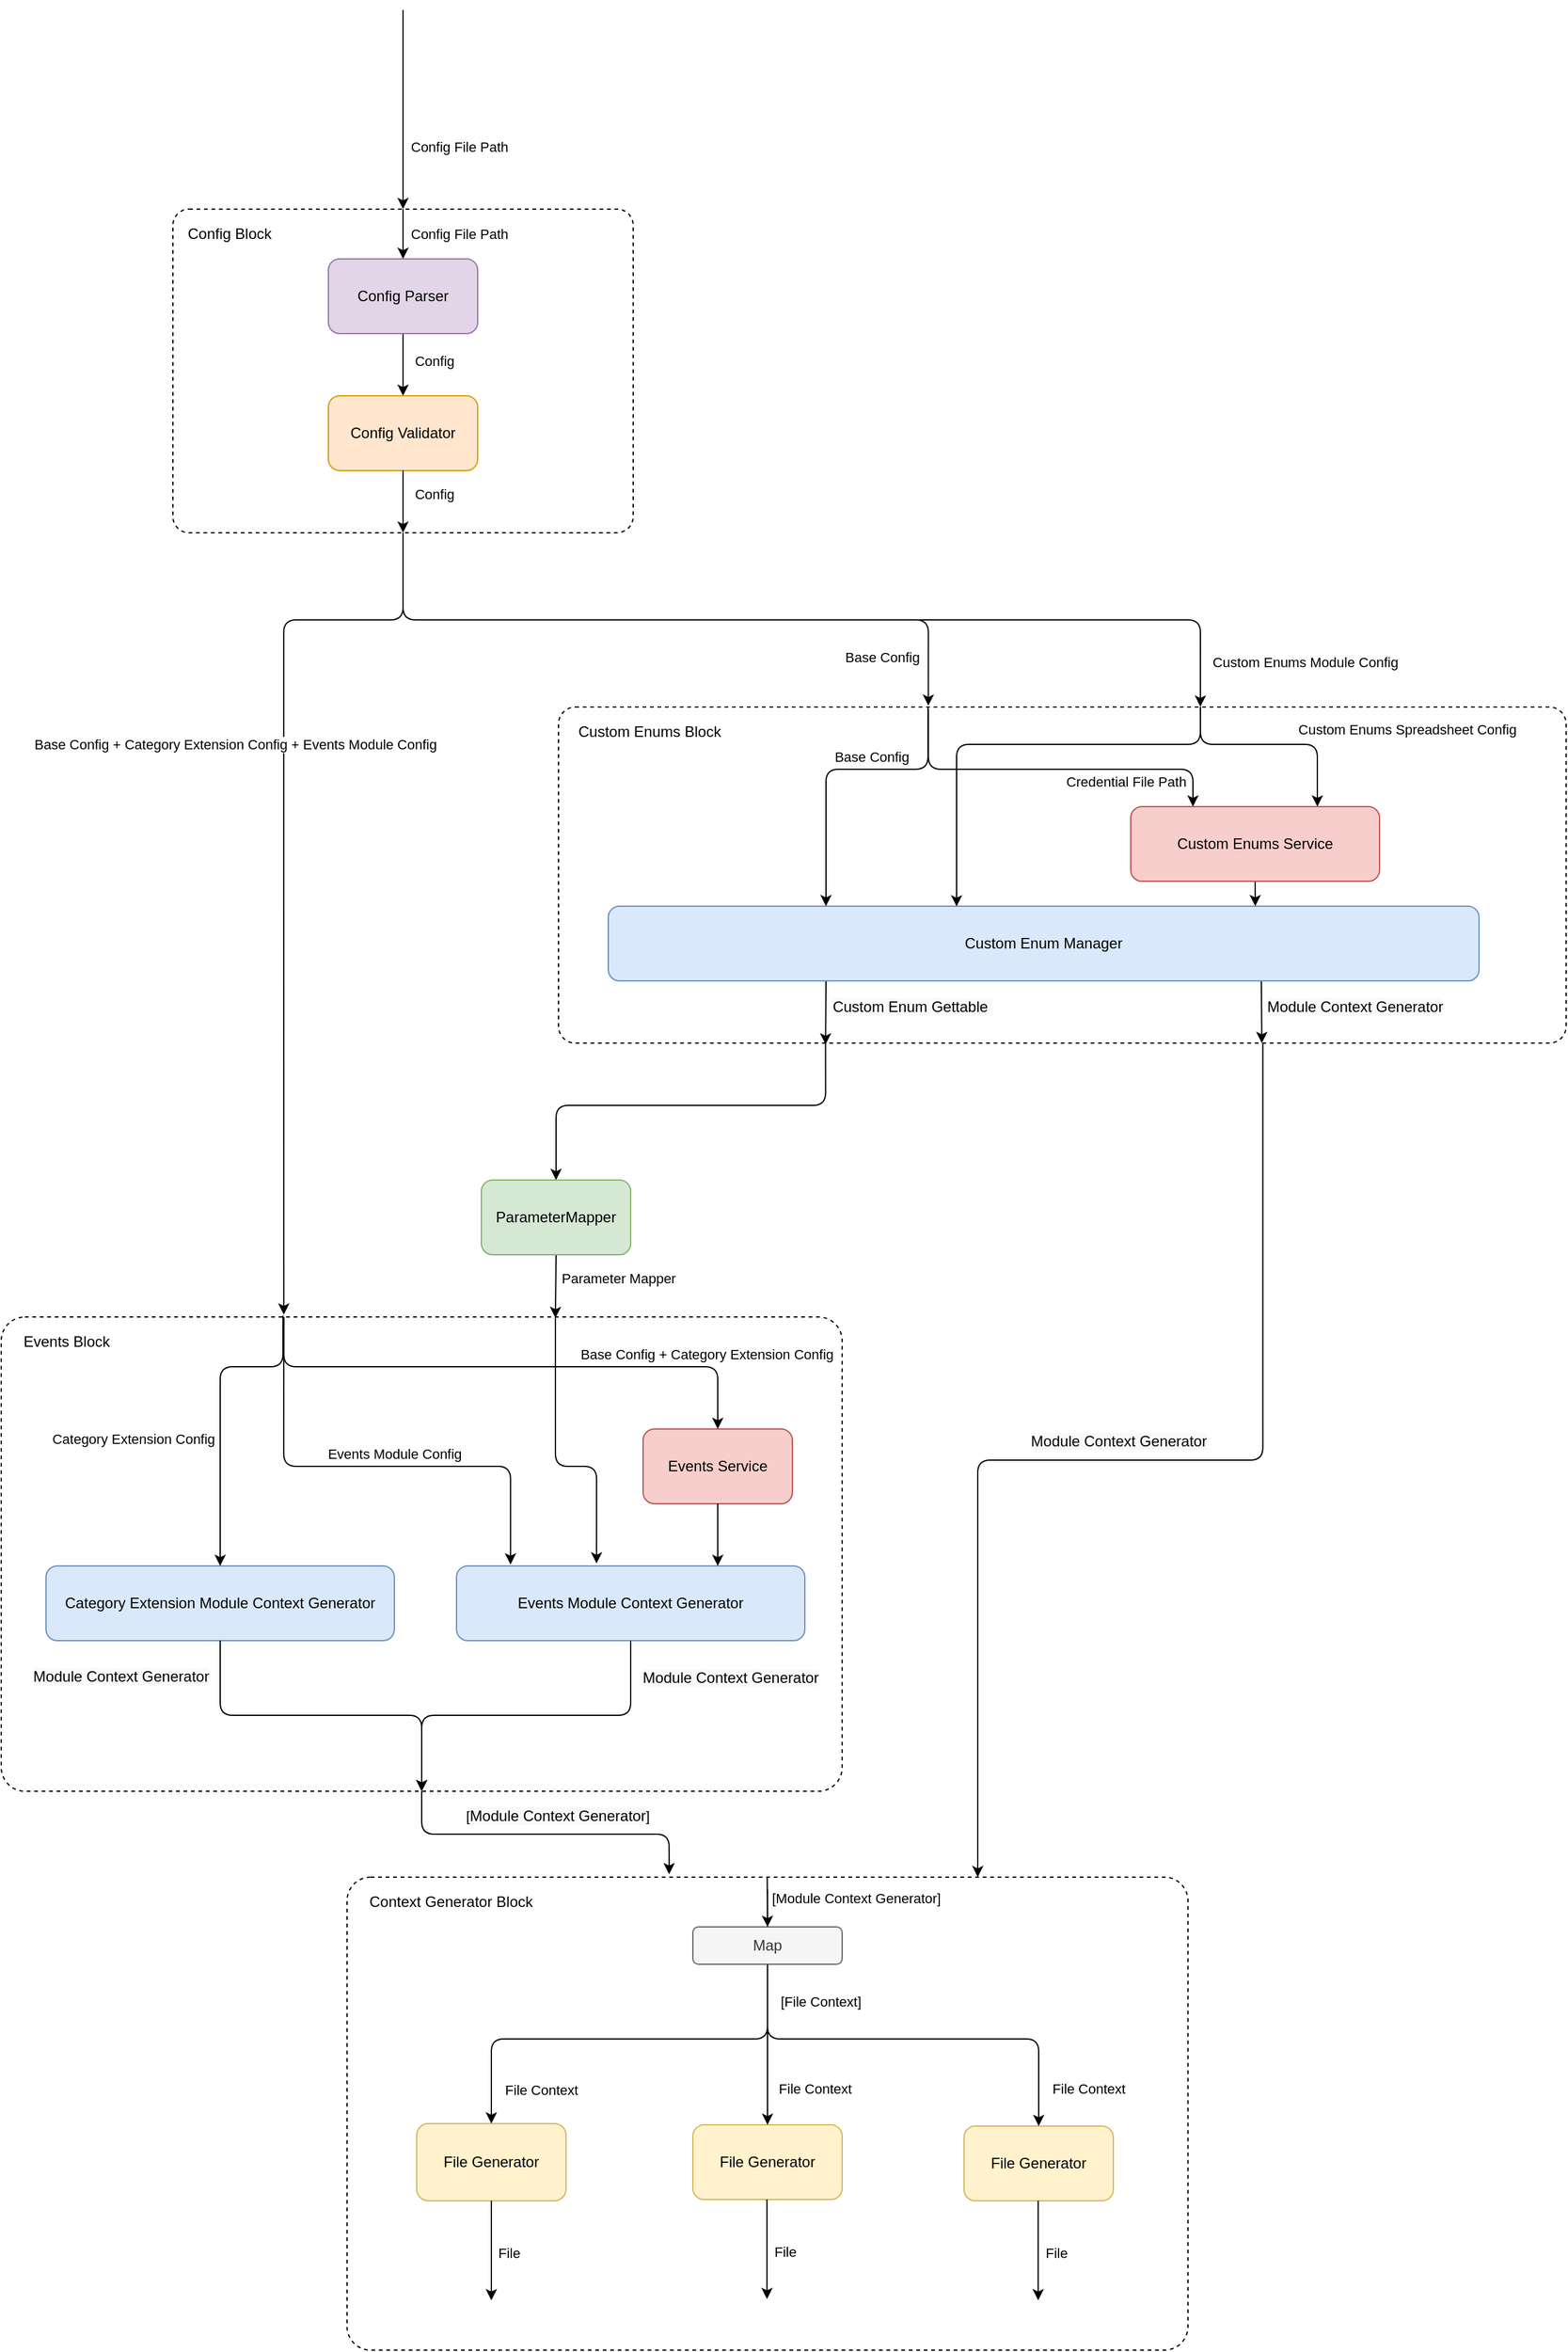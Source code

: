 <mxfile version="13.1.14" type="google" pages="7"><diagram id="PT83rgBK1oscoRKOlSdL" name="Полная архитектура"><mxGraphModel dx="1773" dy="1728" grid="1" gridSize="10" guides="1" tooltips="1" connect="1" arrows="1" fold="1" page="1" pageScale="1" pageWidth="827" pageHeight="1169" math="0" shadow="0"><root><mxCell id="0"/><mxCell id="1" parent="0"/><mxCell id="77I5DUumhVXelBxMJMor-14" style="edgeStyle=orthogonalEdgeStyle;rounded=1;orthogonalLoop=1;jettySize=auto;html=1;exitX=0.5;exitY=1;exitDx=0;exitDy=0;entryX=0.367;entryY=-0.004;entryDx=0;entryDy=0;entryPerimeter=0;" parent="1" source="77I5DUumhVXelBxMJMor-3" target="77I5DUumhVXelBxMJMor-12" edge="1"><mxGeometry relative="1" as="geometry"><mxPoint x="740" y="440" as="targetPoint"/></mxGeometry></mxCell><mxCell id="77I5DUumhVXelBxMJMor-15" value="Base Config" style="edgeLabel;html=1;align=center;verticalAlign=middle;resizable=0;points=[];" parent="77I5DUumhVXelBxMJMor-14" vertex="1" connectable="0"><mxGeometry x="-0.178" relative="1" as="geometry"><mxPoint x="224.14" y="30" as="offset"/></mxGeometry></mxCell><mxCell id="77I5DUumhVXelBxMJMor-3" value="" style="rounded=1;whiteSpace=wrap;html=1;arcSize=5;dashed=1;" parent="1" vertex="1"><mxGeometry x="90" y="80" width="370" height="260" as="geometry"/></mxCell><mxCell id="77I5DUumhVXelBxMJMor-8" style="edgeStyle=orthogonalEdgeStyle;rounded=0;orthogonalLoop=1;jettySize=auto;html=1;exitX=0.5;exitY=1;exitDx=0;exitDy=0;entryX=0.5;entryY=0;entryDx=0;entryDy=0;" parent="1" source="77I5DUumhVXelBxMJMor-1" target="77I5DUumhVXelBxMJMor-2" edge="1"><mxGeometry relative="1" as="geometry"/></mxCell><mxCell id="77I5DUumhVXelBxMJMor-43" value="Config" style="edgeLabel;html=1;align=center;verticalAlign=middle;resizable=0;points=[];" parent="77I5DUumhVXelBxMJMor-8" vertex="1" connectable="0"><mxGeometry x="-0.131" y="1" relative="1" as="geometry"><mxPoint x="24" as="offset"/></mxGeometry></mxCell><mxCell id="77I5DUumhVXelBxMJMor-1" value="Config Parser" style="rounded=1;whiteSpace=wrap;html=1;fillColor=#e1d5e7;strokeColor=#9673a6;" parent="1" vertex="1"><mxGeometry x="215" y="120" width="120" height="60" as="geometry"/></mxCell><mxCell id="77I5DUumhVXelBxMJMor-2" value="Config Validator" style="rounded=1;whiteSpace=wrap;html=1;fillColor=#ffe6cc;strokeColor=#d79b00;" parent="1" vertex="1"><mxGeometry x="215" y="230" width="120" height="60" as="geometry"/></mxCell><mxCell id="77I5DUumhVXelBxMJMor-4" value="Config Block" style="text;html=1;strokeColor=none;fillColor=none;align=left;verticalAlign=middle;whiteSpace=wrap;rounded=0;" parent="1" vertex="1"><mxGeometry x="100" y="90" width="100" height="20" as="geometry"/></mxCell><mxCell id="77I5DUumhVXelBxMJMor-5" value="" style="endArrow=classic;html=1;entryX=0.5;entryY=0;entryDx=0;entryDy=0;" parent="1" target="77I5DUumhVXelBxMJMor-3" edge="1"><mxGeometry width="50" height="50" relative="1" as="geometry"><mxPoint x="275" y="-80" as="sourcePoint"/><mxPoint x="440" y="80" as="targetPoint"/></mxGeometry></mxCell><mxCell id="77I5DUumhVXelBxMJMor-6" value="Config File Path" style="edgeLabel;html=1;align=center;verticalAlign=middle;resizable=0;points=[];" parent="77I5DUumhVXelBxMJMor-5" vertex="1" connectable="0"><mxGeometry x="-0.412" relative="1" as="geometry"><mxPoint x="45" y="63.14" as="offset"/></mxGeometry></mxCell><mxCell id="77I5DUumhVXelBxMJMor-7" value="" style="endArrow=classic;html=1;exitX=0.5;exitY=0;exitDx=0;exitDy=0;entryX=0.5;entryY=0;entryDx=0;entryDy=0;" parent="1" source="77I5DUumhVXelBxMJMor-3" target="77I5DUumhVXelBxMJMor-1" edge="1"><mxGeometry width="50" height="50" relative="1" as="geometry"><mxPoint x="320" y="170" as="sourcePoint"/><mxPoint x="370" y="120" as="targetPoint"/></mxGeometry></mxCell><mxCell id="77I5DUumhVXelBxMJMor-45" value="Config File Path" style="edgeLabel;html=1;align=center;verticalAlign=middle;resizable=0;points=[];" parent="77I5DUumhVXelBxMJMor-7" vertex="1" connectable="0"><mxGeometry x="-0.257" relative="1" as="geometry"><mxPoint x="45" y="5.14" as="offset"/></mxGeometry></mxCell><mxCell id="77I5DUumhVXelBxMJMor-11" value="" style="endArrow=classic;html=1;exitX=0.5;exitY=1;exitDx=0;exitDy=0;entryX=0.5;entryY=1;entryDx=0;entryDy=0;" parent="1" source="77I5DUumhVXelBxMJMor-2" target="77I5DUumhVXelBxMJMor-3" edge="1"><mxGeometry width="50" height="50" relative="1" as="geometry"><mxPoint x="274.71" y="300" as="sourcePoint"/><mxPoint x="274.71" y="340" as="targetPoint"/></mxGeometry></mxCell><mxCell id="77I5DUumhVXelBxMJMor-42" value="Config" style="edgeLabel;html=1;align=center;verticalAlign=middle;resizable=0;points=[];" parent="77I5DUumhVXelBxMJMor-11" vertex="1" connectable="0"><mxGeometry x="-0.264" relative="1" as="geometry"><mxPoint x="25" as="offset"/></mxGeometry></mxCell><mxCell id="77I5DUumhVXelBxMJMor-12" value="" style="rounded=1;whiteSpace=wrap;html=1;arcSize=5;dashed=1;" parent="1" vertex="1"><mxGeometry x="400" y="480" width="810" height="270" as="geometry"/></mxCell><mxCell id="77I5DUumhVXelBxMJMor-13" value="Custom Enums Block" style="text;html=1;strokeColor=none;fillColor=none;align=left;verticalAlign=middle;whiteSpace=wrap;rounded=0;" parent="1" vertex="1"><mxGeometry x="414" y="490" width="130" height="20" as="geometry"/></mxCell><mxCell id="77I5DUumhVXelBxMJMor-26" style="rounded=0;orthogonalLoop=1;jettySize=auto;html=1;exitX=0.5;exitY=1;exitDx=0;exitDy=0;entryX=0.743;entryY=0;entryDx=0;entryDy=0;entryPerimeter=0;" parent="1" source="77I5DUumhVXelBxMJMor-17" target="77I5DUumhVXelBxMJMor-18" edge="1"><mxGeometry relative="1" as="geometry"/></mxCell><mxCell id="77I5DUumhVXelBxMJMor-17" value="Custom Enums Service" style="rounded=1;whiteSpace=wrap;html=1;fillColor=#f8cecc;strokeColor=#b85450;" parent="1" vertex="1"><mxGeometry x="860" y="560" width="200" height="60" as="geometry"/></mxCell><mxCell id="77I5DUumhVXelBxMJMor-28" style="edgeStyle=none;rounded=0;orthogonalLoop=1;jettySize=auto;html=1;exitX=0.25;exitY=1;exitDx=0;exitDy=0;entryX=0.265;entryY=1.004;entryDx=0;entryDy=0;entryPerimeter=0;" parent="1" source="77I5DUumhVXelBxMJMor-18" target="77I5DUumhVXelBxMJMor-12" edge="1"><mxGeometry relative="1" as="geometry"/></mxCell><mxCell id="77I5DUumhVXelBxMJMor-30" value="&lt;span style=&quot;font-size: 12px ; background-color: rgb(248 , 249 , 250)&quot;&gt;Custom Enum Gettable&amp;nbsp;&lt;/span&gt;" style="edgeLabel;html=1;align=center;verticalAlign=middle;resizable=0;points=[];" parent="77I5DUumhVXelBxMJMor-28" vertex="1" connectable="0"><mxGeometry x="-0.413" y="2" relative="1" as="geometry"><mxPoint x="67.1" y="5.99" as="offset"/></mxGeometry></mxCell><mxCell id="77I5DUumhVXelBxMJMor-29" style="edgeStyle=none;rounded=0;orthogonalLoop=1;jettySize=auto;html=1;exitX=0.75;exitY=1;exitDx=0;exitDy=0;entryX=0.698;entryY=1;entryDx=0;entryDy=0;entryPerimeter=0;" parent="1" source="77I5DUumhVXelBxMJMor-18" target="77I5DUumhVXelBxMJMor-12" edge="1"><mxGeometry relative="1" as="geometry"/></mxCell><mxCell id="77I5DUumhVXelBxMJMor-31" value="&lt;span style=&quot;font-size: 12px ; background-color: rgb(248 , 249 , 250)&quot;&gt;Module Context Generator&lt;/span&gt;" style="edgeLabel;html=1;align=center;verticalAlign=middle;resizable=0;points=[];" parent="77I5DUumhVXelBxMJMor-29" vertex="1" connectable="0"><mxGeometry x="-0.16" relative="1" as="geometry"><mxPoint x="74.84" as="offset"/></mxGeometry></mxCell><mxCell id="77I5DUumhVXelBxMJMor-18" value="Custom Enum Manager" style="rounded=1;whiteSpace=wrap;html=1;fillColor=#dae8fc;strokeColor=#6c8ebf;" parent="1" vertex="1"><mxGeometry x="440" y="640" width="700" height="60" as="geometry"/></mxCell><mxCell id="77I5DUumhVXelBxMJMor-24" value="" style="endArrow=classic;html=1;edgeStyle=orthogonalEdgeStyle;rounded=1;entryX=0.25;entryY=0;entryDx=0;entryDy=0;" parent="1" target="77I5DUumhVXelBxMJMor-18" edge="1"><mxGeometry width="50" height="50" relative="1" as="geometry"><mxPoint x="697" y="480" as="sourcePoint"/><mxPoint x="615.0" y="640" as="targetPoint"/><Array as="points"><mxPoint x="697" y="530"/><mxPoint x="615" y="530"/></Array></mxGeometry></mxCell><mxCell id="77I5DUumhVXelBxMJMor-25" value="&amp;nbsp;Base Config" style="edgeLabel;html=1;align=center;verticalAlign=middle;resizable=0;points=[];" parent="77I5DUumhVXelBxMJMor-24" vertex="1" connectable="0"><mxGeometry x="0.123" relative="1" as="geometry"><mxPoint x="35" y="-14" as="offset"/></mxGeometry></mxCell><mxCell id="77I5DUumhVXelBxMJMor-32" value="" style="endArrow=classic;html=1;entryX=0.637;entryY=-0.001;entryDx=0;entryDy=0;entryPerimeter=0;rounded=1;edgeStyle=orthogonalEdgeStyle;" parent="1" target="77I5DUumhVXelBxMJMor-12" edge="1"><mxGeometry width="50" height="50" relative="1" as="geometry"><mxPoint x="690" y="410" as="sourcePoint"/><mxPoint x="560" y="390" as="targetPoint"/><Array as="points"><mxPoint x="916" y="410"/></Array></mxGeometry></mxCell><mxCell id="77I5DUumhVXelBxMJMor-33" value="Custom Enums Module Config" style="edgeLabel;html=1;align=center;verticalAlign=middle;resizable=0;points=[];" parent="77I5DUumhVXelBxMJMor-32" vertex="1" connectable="0"><mxGeometry x="0.537" y="-32" relative="1" as="geometry"><mxPoint x="115.97" y="32" as="offset"/></mxGeometry></mxCell><mxCell id="77I5DUumhVXelBxMJMor-36" value="" style="endArrow=classic;html=1;exitX=0.637;exitY=-0.001;exitDx=0;exitDy=0;exitPerimeter=0;entryX=0.4;entryY=0.003;entryDx=0;entryDy=0;entryPerimeter=0;edgeStyle=orthogonalEdgeStyle;rounded=1;" parent="1" source="77I5DUumhVXelBxMJMor-12" target="77I5DUumhVXelBxMJMor-18" edge="1"><mxGeometry width="50" height="50" relative="1" as="geometry"><mxPoint x="830" y="570" as="sourcePoint"/><mxPoint x="880" y="520" as="targetPoint"/><Array as="points"><mxPoint x="916" y="510"/><mxPoint x="720" y="510"/></Array></mxGeometry></mxCell><mxCell id="77I5DUumhVXelBxMJMor-38" value="" style="endArrow=classic;html=1;entryX=0.75;entryY=0;entryDx=0;entryDy=0;edgeStyle=orthogonalEdgeStyle;rounded=1;" parent="1" target="77I5DUumhVXelBxMJMor-17" edge="1"><mxGeometry width="50" height="50" relative="1" as="geometry"><mxPoint x="916" y="480" as="sourcePoint"/><mxPoint x="850" y="430" as="targetPoint"/><Array as="points"><mxPoint x="916" y="510"/><mxPoint x="1010" y="510"/></Array></mxGeometry></mxCell><mxCell id="77I5DUumhVXelBxMJMor-39" value="Custom Enums Spreadsheet Config" style="edgeLabel;html=1;align=center;verticalAlign=middle;resizable=0;points=[];" parent="77I5DUumhVXelBxMJMor-38" vertex="1" connectable="0"><mxGeometry x="0.523" relative="1" as="geometry"><mxPoint x="71.44" y="-20.94" as="offset"/></mxGeometry></mxCell><mxCell id="77I5DUumhVXelBxMJMor-40" value="" style="endArrow=classic;html=1;exitX=0.367;exitY=0.005;exitDx=0;exitDy=0;exitPerimeter=0;entryX=0.25;entryY=0;entryDx=0;entryDy=0;edgeStyle=orthogonalEdgeStyle;rounded=1;" parent="1" source="77I5DUumhVXelBxMJMor-12" target="77I5DUumhVXelBxMJMor-17" edge="1"><mxGeometry width="50" height="50" relative="1" as="geometry"><mxPoint x="800" y="480" as="sourcePoint"/><mxPoint x="850" y="430" as="targetPoint"/><Array as="points"><mxPoint x="697" y="530"/><mxPoint x="910" y="530"/></Array></mxGeometry></mxCell><mxCell id="77I5DUumhVXelBxMJMor-41" value="Credential File Path" style="edgeLabel;html=1;align=center;verticalAlign=middle;resizable=0;points=[];" parent="77I5DUumhVXelBxMJMor-40" vertex="1" connectable="0"><mxGeometry x="0.278" y="-1" relative="1" as="geometry"><mxPoint x="21.17" y="9" as="offset"/></mxGeometry></mxCell><mxCell id="77I5DUumhVXelBxMJMor-47" value="" style="rounded=1;whiteSpace=wrap;html=1;arcSize=5;dashed=1;" parent="1" vertex="1"><mxGeometry x="230" y="1420" width="676" height="380" as="geometry"/></mxCell><mxCell id="77I5DUumhVXelBxMJMor-48" value="Context Generator&amp;nbsp;Block" style="text;html=1;strokeColor=none;fillColor=none;align=left;verticalAlign=middle;whiteSpace=wrap;rounded=0;" parent="1" vertex="1"><mxGeometry x="246" y="1430" width="160" height="20" as="geometry"/></mxCell><mxCell id="77I5DUumhVXelBxMJMor-49" value="File Generator" style="rounded=1;whiteSpace=wrap;html=1;align=center;fillColor=#fff2cc;strokeColor=#d6b656;" parent="1" vertex="1"><mxGeometry x="286" y="1618" width="120" height="62" as="geometry"/></mxCell><mxCell id="77I5DUumhVXelBxMJMor-50" value="File Generator" style="rounded=1;whiteSpace=wrap;html=1;align=center;fillColor=#fff2cc;strokeColor=#d6b656;" parent="1" vertex="1"><mxGeometry x="508" y="1619" width="120" height="60" as="geometry"/></mxCell><mxCell id="77I5DUumhVXelBxMJMor-51" value="File Generator" style="rounded=1;whiteSpace=wrap;html=1;align=center;fillColor=#fff2cc;strokeColor=#d6b656;" parent="1" vertex="1"><mxGeometry x="726" y="1620" width="120" height="60" as="geometry"/></mxCell><mxCell id="77I5DUumhVXelBxMJMor-52" value="" style="endArrow=classic;html=1;exitX=0.5;exitY=1;exitDx=0;exitDy=0;" parent="1" source="77I5DUumhVXelBxMJMor-49" edge="1"><mxGeometry width="50" height="50" relative="1" as="geometry"><mxPoint x="476" y="1650" as="sourcePoint"/><mxPoint x="346" y="1760" as="targetPoint"/></mxGeometry></mxCell><mxCell id="77I5DUumhVXelBxMJMor-53" value="File" style="edgeLabel;html=1;align=center;verticalAlign=middle;resizable=0;points=[];" parent="77I5DUumhVXelBxMJMor-52" vertex="1" connectable="0"><mxGeometry x="0.053" y="2" relative="1" as="geometry"><mxPoint x="11.86" as="offset"/></mxGeometry></mxCell><mxCell id="77I5DUumhVXelBxMJMor-54" value="" style="endArrow=classic;html=1;exitX=0.5;exitY=0;exitDx=0;exitDy=0;entryX=0.5;entryY=0;entryDx=0;entryDy=0;edgeStyle=orthogonalEdgeStyle;rounded=1;" parent="1" target="77I5DUumhVXelBxMJMor-49" edge="1"><mxGeometry width="50" height="50" relative="1" as="geometry"><mxPoint x="568" y="1430" as="sourcePoint"/><mxPoint x="556" y="1550" as="targetPoint"/><Array as="points"><mxPoint x="568" y="1550"/><mxPoint x="346" y="1550"/></Array></mxGeometry></mxCell><mxCell id="77I5DUumhVXelBxMJMor-63" value="File Context" style="edgeLabel;html=1;align=center;verticalAlign=middle;resizable=0;points=[];" parent="77I5DUumhVXelBxMJMor-54" vertex="1" connectable="0"><mxGeometry x="0.865" y="-1" relative="1" as="geometry"><mxPoint x="40.99" as="offset"/></mxGeometry></mxCell><mxCell id="77I5DUumhVXelBxMJMor-55" value="" style="endArrow=classic;html=1;exitX=0.5;exitY=0;exitDx=0;exitDy=0;edgeStyle=orthogonalEdgeStyle;rounded=1;entryX=0.5;entryY=0;entryDx=0;entryDy=0;" parent="1" target="77I5DUumhVXelBxMJMor-51" edge="1"><mxGeometry width="50" height="50" relative="1" as="geometry"><mxPoint x="568" y="1490" as="sourcePoint"/><mxPoint x="796" y="1610" as="targetPoint"/><Array as="points"><mxPoint x="568" y="1550"/><mxPoint x="786" y="1550"/></Array></mxGeometry></mxCell><mxCell id="77I5DUumhVXelBxMJMor-60" value="File Context" style="edgeLabel;html=1;align=center;verticalAlign=middle;resizable=0;points=[];" parent="77I5DUumhVXelBxMJMor-55" vertex="1" connectable="0"><mxGeometry x="-0.661" y="24" relative="1" as="geometry"><mxPoint x="13.97" y="40.7" as="offset"/></mxGeometry></mxCell><mxCell id="77I5DUumhVXelBxMJMor-62" value="File Context" style="edgeLabel;html=1;align=center;verticalAlign=middle;resizable=0;points=[];" parent="77I5DUumhVXelBxMJMor-55" vertex="1" connectable="0"><mxGeometry x="0.794" y="-1" relative="1" as="geometry"><mxPoint x="40.98" y="5.59" as="offset"/></mxGeometry></mxCell><mxCell id="77I5DUumhVXelBxMJMor-56" value="" style="endArrow=classic;html=1;exitX=0.5;exitY=0;exitDx=0;exitDy=0;entryX=0.5;entryY=0;entryDx=0;entryDy=0;" parent="1" target="77I5DUumhVXelBxMJMor-50" edge="1"><mxGeometry width="50" height="50" relative="1" as="geometry"><mxPoint x="568" y="1490" as="sourcePoint"/><mxPoint x="556" y="1530" as="targetPoint"/></mxGeometry></mxCell><mxCell id="77I5DUumhVXelBxMJMor-57" value="" style="endArrow=classic;html=1;exitX=0.5;exitY=0;exitDx=0;exitDy=0;" parent="1" edge="1"><mxGeometry width="50" height="50" relative="1" as="geometry"><mxPoint x="567.76" y="1420" as="sourcePoint"/><mxPoint x="568" y="1460" as="targetPoint"/></mxGeometry></mxCell><mxCell id="77I5DUumhVXelBxMJMor-59" value="[Module Context Generator]" style="edgeLabel;html=1;align=center;verticalAlign=middle;resizable=0;points=[];" parent="77I5DUumhVXelBxMJMor-57" vertex="1" connectable="0"><mxGeometry x="-0.138" relative="1" as="geometry"><mxPoint x="71.14" y="-0.24" as="offset"/></mxGeometry></mxCell><mxCell id="77I5DUumhVXelBxMJMor-58" value="Map" style="rounded=1;whiteSpace=wrap;html=1;align=center;fillColor=#f5f5f5;strokeColor=#666666;fontColor=#333333;" parent="1" vertex="1"><mxGeometry x="508" y="1460" width="120" height="30" as="geometry"/></mxCell><mxCell id="77I5DUumhVXelBxMJMor-65" value="[File Context]" style="text;html=1;strokeColor=none;fillColor=none;align=center;verticalAlign=middle;whiteSpace=wrap;rounded=0;fontSize=11;" parent="1" vertex="1"><mxGeometry x="566" y="1510" width="90" height="20" as="geometry"/></mxCell><mxCell id="77I5DUumhVXelBxMJMor-66" value="" style="endArrow=classic;html=1;exitX=0.5;exitY=1;exitDx=0;exitDy=0;" parent="1" edge="1"><mxGeometry width="50" height="50" relative="1" as="geometry"><mxPoint x="567.58" y="1679" as="sourcePoint"/><mxPoint x="567.58" y="1759" as="targetPoint"/></mxGeometry></mxCell><mxCell id="77I5DUumhVXelBxMJMor-67" value="File" style="edgeLabel;html=1;align=center;verticalAlign=middle;resizable=0;points=[];" parent="77I5DUumhVXelBxMJMor-66" vertex="1" connectable="0"><mxGeometry x="0.053" y="2" relative="1" as="geometry"><mxPoint x="11.86" as="offset"/></mxGeometry></mxCell><mxCell id="77I5DUumhVXelBxMJMor-68" value="" style="endArrow=classic;html=1;exitX=0.5;exitY=1;exitDx=0;exitDy=0;" parent="1" edge="1"><mxGeometry width="50" height="50" relative="1" as="geometry"><mxPoint x="785.58" y="1680" as="sourcePoint"/><mxPoint x="785.58" y="1760" as="targetPoint"/></mxGeometry></mxCell><mxCell id="77I5DUumhVXelBxMJMor-69" value="File" style="edgeLabel;html=1;align=center;verticalAlign=middle;resizable=0;points=[];" parent="77I5DUumhVXelBxMJMor-68" vertex="1" connectable="0"><mxGeometry x="0.053" y="2" relative="1" as="geometry"><mxPoint x="11.86" as="offset"/></mxGeometry></mxCell><mxCell id="77I5DUumhVXelBxMJMor-70" value="" style="endArrow=classic;html=1;fontSize=11;exitX=0.699;exitY=1;exitDx=0;exitDy=0;exitPerimeter=0;entryX=0.75;entryY=0;entryDx=0;entryDy=0;edgeStyle=orthogonalEdgeStyle;rounded=1;" parent="1" source="77I5DUumhVXelBxMJMor-12" target="77I5DUumhVXelBxMJMor-47" edge="1"><mxGeometry width="50" height="50" relative="1" as="geometry"><mxPoint x="660" y="950" as="sourcePoint"/><mxPoint x="710" y="900" as="targetPoint"/></mxGeometry></mxCell><mxCell id="77I5DUumhVXelBxMJMor-71" value="&lt;span style=&quot;color: rgba(0 , 0 , 0 , 0) ; font-family: monospace ; font-size: 0px ; background-color: rgb(248 , 249 , 250)&quot;&gt;%3CmxGraphModel%3E%3Croot%3E%3CmxCell%20id%3D%220%22%2F%3E%3CmxCell%20id%3D%221%22%20parent%3D%220%22%2F%3E%3CmxCell%20id%3D%222%22%20value%3D%22%26lt%3Bspan%20style%3D%26quot%3Bfont-size%3A%2012px%20%3B%20background-color%3A%20rgb(248%20%2C%20249%20%2C%20250)%26quot%3B%26gt%3BModule%20Context%20Generator%26lt%3B%2Fspan%26gt%3B%22%20style%3D%22edgeLabel%3Bhtml%3D1%3Balign%3Dcenter%3BverticalAlign%3Dmiddle%3Bresizable%3D0%3Bpoints%3D%5B%5D%3B%22%20vertex%3D%221%22%20connectable%3D%220%22%20parent%3D%221%22%3E%3CmxGeometry%20x%3D%221040.001%22%20y%3D%22721.176%22%20as%3D%22geometry%22%3E%3CmxPoint%20x%3D%2274.84%22%20as%3D%22offset%22%2F%3E%3C%2FmxGeometry%3E%3C%2FmxCell%3E%3C%2Froot%3E%3C%2FmxGraphModel%3E&lt;/span&gt;" style="edgeLabel;html=1;align=center;verticalAlign=middle;resizable=0;points=[];fontSize=11;" parent="77I5DUumhVXelBxMJMor-70" vertex="1" connectable="0"><mxGeometry x="-0.024" y="2" relative="1" as="geometry"><mxPoint as="offset"/></mxGeometry></mxCell><mxCell id="77I5DUumhVXelBxMJMor-72" value="&lt;span style=&quot;font-size: 12px ; background-color: rgb(248 , 249 , 250)&quot;&gt;Module Context Generator&lt;/span&gt;" style="edgeLabel;html=1;align=center;verticalAlign=middle;resizable=0;points=[];fontSize=11;" parent="77I5DUumhVXelBxMJMor-70" vertex="1" connectable="0"><mxGeometry x="-0.15" y="2" relative="1" as="geometry"><mxPoint x="-69.5" y="-17" as="offset"/></mxGeometry></mxCell><mxCell id="Z0qYJV6IJaJleZBJ-yto-3" style="rounded=0;orthogonalLoop=1;jettySize=auto;html=1;exitX=0.5;exitY=1;exitDx=0;exitDy=0;entryX=0.659;entryY=0.002;entryDx=0;entryDy=0;entryPerimeter=0;" parent="1" source="Z0qYJV6IJaJleZBJ-yto-1" target="Z0qYJV6IJaJleZBJ-yto-5" edge="1"><mxGeometry relative="1" as="geometry"><mxPoint x="398" y="1060" as="targetPoint"/></mxGeometry></mxCell><mxCell id="Z0qYJV6IJaJleZBJ-yto-4" value="Parameter Mapper" style="edgeLabel;html=1;align=center;verticalAlign=middle;resizable=0;points=[];" parent="Z0qYJV6IJaJleZBJ-yto-3" vertex="1" connectable="0"><mxGeometry x="-0.264" y="1" relative="1" as="geometry"><mxPoint x="49" as="offset"/></mxGeometry></mxCell><mxCell id="Z0qYJV6IJaJleZBJ-yto-1" value="ParameterMapper" style="rounded=1;whiteSpace=wrap;html=1;fillColor=#d5e8d4;strokeColor=#82b366;" parent="1" vertex="1"><mxGeometry x="338" y="860" width="120" height="60" as="geometry"/></mxCell><mxCell id="Z0qYJV6IJaJleZBJ-yto-2" value="" style="endArrow=classic;html=1;entryX=0.5;entryY=0;entryDx=0;entryDy=0;edgeStyle=orthogonalEdgeStyle;rounded=1;exitX=0.265;exitY=0.999;exitDx=0;exitDy=0;exitPerimeter=0;" parent="1" source="77I5DUumhVXelBxMJMor-12" target="Z0qYJV6IJaJleZBJ-yto-1" edge="1"><mxGeometry width="50" height="50" relative="1" as="geometry"><mxPoint x="620" y="750" as="sourcePoint"/><mxPoint x="440" y="830" as="targetPoint"/><Array as="points"><mxPoint x="615" y="800"/><mxPoint x="398" y="800"/></Array></mxGeometry></mxCell><mxCell id="Z0qYJV6IJaJleZBJ-yto-5" value="" style="rounded=1;whiteSpace=wrap;html=1;arcSize=5;dashed=1;" parent="1" vertex="1"><mxGeometry x="-48" y="970" width="676" height="381" as="geometry"/></mxCell><mxCell id="Z0qYJV6IJaJleZBJ-yto-6" value="Events Block" style="text;html=1;strokeColor=none;fillColor=none;align=left;verticalAlign=middle;whiteSpace=wrap;rounded=0;" parent="1" vertex="1"><mxGeometry x="-32" y="980" width="160" height="20" as="geometry"/></mxCell><mxCell id="Z0qYJV6IJaJleZBJ-yto-7" value="" style="endArrow=classic;html=1;exitX=0.5;exitY=1;exitDx=0;exitDy=0;entryX=0.336;entryY=-0.005;entryDx=0;entryDy=0;entryPerimeter=0;edgeStyle=orthogonalEdgeStyle;rounded=1;" parent="1" source="77I5DUumhVXelBxMJMor-3" target="Z0qYJV6IJaJleZBJ-yto-5" edge="1"><mxGeometry width="50" height="50" relative="1" as="geometry"><mxPoint x="-290" y="770" as="sourcePoint"/><mxPoint x="-240" y="720" as="targetPoint"/><Array as="points"><mxPoint x="275" y="410"/><mxPoint x="179" y="410"/></Array></mxGeometry></mxCell><mxCell id="Z0qYJV6IJaJleZBJ-yto-8" value="Base Config + Category Extension Config + Events Module Config" style="edgeLabel;html=1;align=center;verticalAlign=middle;resizable=0;points=[];" parent="Z0qYJV6IJaJleZBJ-yto-7" vertex="1" connectable="0"><mxGeometry x="-0.081" y="-2" relative="1" as="geometry"><mxPoint x="-37.14" y="-67" as="offset"/></mxGeometry></mxCell><mxCell id="Z0qYJV6IJaJleZBJ-yto-9" value="" style="endArrow=classic;html=1;exitX=0.5;exitY=1;exitDx=0;exitDy=0;entryX=0.383;entryY=-0.006;entryDx=0;entryDy=0;entryPerimeter=0;rounded=1;edgeStyle=orthogonalEdgeStyle;" parent="1" source="Z0qYJV6IJaJleZBJ-yto-5" target="77I5DUumhVXelBxMJMor-47" edge="1"><mxGeometry width="50" height="50" relative="1" as="geometry"><mxPoint x="-40" y="1450" as="sourcePoint"/><mxPoint x="10" y="1400" as="targetPoint"/></mxGeometry></mxCell><mxCell id="Z0qYJV6IJaJleZBJ-yto-10" value="[&lt;span style=&quot;font-size: 12px ; background-color: rgb(248 , 249 , 250)&quot;&gt;Module Context Generator&lt;/span&gt;]" style="edgeLabel;html=1;align=center;verticalAlign=middle;resizable=0;points=[];" parent="Z0qYJV6IJaJleZBJ-yto-9" vertex="1" connectable="0"><mxGeometry x="-0.03" y="3" relative="1" as="geometry"><mxPoint x="14" y="-12" as="offset"/></mxGeometry></mxCell><mxCell id="Z0qYJV6IJaJleZBJ-yto-11" value="Events Service" style="rounded=1;whiteSpace=wrap;html=1;fillColor=#f8cecc;strokeColor=#b85450;" parent="1" vertex="1"><mxGeometry x="468" y="1060" width="120" height="60" as="geometry"/></mxCell><mxCell id="Z0qYJV6IJaJleZBJ-yto-12" value="Events Module Context Generator" style="rounded=1;whiteSpace=wrap;html=1;fillColor=#dae8fc;strokeColor=#6c8ebf;" parent="1" vertex="1"><mxGeometry x="318" y="1170" width="280" height="60" as="geometry"/></mxCell><mxCell id="Z0qYJV6IJaJleZBJ-yto-13" value="Category Extension Module Context Generator" style="rounded=1;whiteSpace=wrap;html=1;fillColor=#dae8fc;strokeColor=#6c8ebf;" parent="1" vertex="1"><mxGeometry x="-12" y="1170" width="280" height="60" as="geometry"/></mxCell><mxCell id="Z0qYJV6IJaJleZBJ-yto-15" value="" style="endArrow=classic;html=1;exitX=0.5;exitY=1;exitDx=0;exitDy=0;entryX=0.5;entryY=1;entryDx=0;entryDy=0;strokeColor=#000000;rounded=1;edgeStyle=orthogonalEdgeStyle;" parent="1" source="Z0qYJV6IJaJleZBJ-yto-12" target="Z0qYJV6IJaJleZBJ-yto-5" edge="1"><mxGeometry width="50" height="50" relative="1" as="geometry"><mxPoint x="358" y="1200" as="sourcePoint"/><mxPoint x="408" y="1150" as="targetPoint"/><Array as="points"><mxPoint x="458" y="1290"/><mxPoint x="290" y="1290"/></Array></mxGeometry></mxCell><mxCell id="Z0qYJV6IJaJleZBJ-yto-17" value="&lt;span style=&quot;font-size: 12px ; background-color: rgb(248 , 249 , 250)&quot;&gt;Module Context Generator&lt;/span&gt;" style="edgeLabel;html=1;align=center;verticalAlign=middle;resizable=0;points=[];" parent="Z0qYJV6IJaJleZBJ-yto-15" vertex="1" connectable="0"><mxGeometry x="0.148" y="1" relative="1" as="geometry"><mxPoint x="185.83" y="-31" as="offset"/></mxGeometry></mxCell><mxCell id="Z0qYJV6IJaJleZBJ-yto-16" value="" style="endArrow=classic;html=1;strokeColor=#000000;exitX=0.5;exitY=1;exitDx=0;exitDy=0;entryX=0.5;entryY=1;entryDx=0;entryDy=0;rounded=1;edgeStyle=orthogonalEdgeStyle;" parent="1" source="Z0qYJV6IJaJleZBJ-yto-13" target="Z0qYJV6IJaJleZBJ-yto-5" edge="1"><mxGeometry width="50" height="50" relative="1" as="geometry"><mxPoint x="358" y="1200" as="sourcePoint"/><mxPoint x="408" y="1150" as="targetPoint"/><Array as="points"><mxPoint x="128" y="1290"/><mxPoint x="290" y="1290"/></Array></mxGeometry></mxCell><mxCell id="Z0qYJV6IJaJleZBJ-yto-18" value="&lt;span style=&quot;font-size: 12px ; background-color: rgb(248 , 249 , 250)&quot;&gt;Module Context Generator&lt;/span&gt;" style="edgeLabel;html=1;align=center;verticalAlign=middle;resizable=0;points=[];" parent="Z0qYJV6IJaJleZBJ-yto-16" vertex="1" connectable="0"><mxGeometry x="-0.796" relative="1" as="geometry"><mxPoint x="-80" as="offset"/></mxGeometry></mxCell><mxCell id="Z0qYJV6IJaJleZBJ-yto-20" value="" style="endArrow=classic;html=1;strokeColor=#000000;exitX=0.5;exitY=1;exitDx=0;exitDy=0;entryX=0.75;entryY=0;entryDx=0;entryDy=0;" parent="1" source="Z0qYJV6IJaJleZBJ-yto-11" target="Z0qYJV6IJaJleZBJ-yto-12" edge="1"><mxGeometry width="50" height="50" relative="1" as="geometry"><mxPoint x="358" y="1120" as="sourcePoint"/><mxPoint x="408" y="1070" as="targetPoint"/></mxGeometry></mxCell><mxCell id="Z0qYJV6IJaJleZBJ-yto-21" value="" style="endArrow=classic;html=1;strokeColor=#000000;exitX=0.659;exitY=-0.005;exitDx=0;exitDy=0;exitPerimeter=0;entryX=0.402;entryY=-0.033;entryDx=0;entryDy=0;entryPerimeter=0;edgeStyle=orthogonalEdgeStyle;rounded=1;" parent="1" source="Z0qYJV6IJaJleZBJ-yto-5" target="Z0qYJV6IJaJleZBJ-yto-12" edge="1"><mxGeometry width="50" height="50" relative="1" as="geometry"><mxPoint x="358" y="1080" as="sourcePoint"/><mxPoint x="408" y="1030" as="targetPoint"/><Array as="points"><mxPoint x="398" y="1090"/><mxPoint x="431" y="1090"/></Array></mxGeometry></mxCell><mxCell id="Z0qYJV6IJaJleZBJ-yto-22" value="" style="endArrow=classic;html=1;strokeColor=#000000;exitX=0.336;exitY=0.001;exitDx=0;exitDy=0;exitPerimeter=0;entryX=0.5;entryY=0;entryDx=0;entryDy=0;edgeStyle=orthogonalEdgeStyle;rounded=1;" parent="1" source="Z0qYJV6IJaJleZBJ-yto-5" target="Z0qYJV6IJaJleZBJ-yto-11" edge="1"><mxGeometry width="50" height="50" relative="1" as="geometry"><mxPoint x="358" y="1080" as="sourcePoint"/><mxPoint x="408" y="1030" as="targetPoint"/><Array as="points"><mxPoint x="179" y="1010"/><mxPoint x="528" y="1010"/></Array></mxGeometry></mxCell><mxCell id="Z0qYJV6IJaJleZBJ-yto-27" value="Base Config + Category Extension Config" style="edgeLabel;html=1;align=center;verticalAlign=middle;resizable=0;points=[];" parent="Z0qYJV6IJaJleZBJ-yto-22" vertex="1" connectable="0"><mxGeometry x="0.415" y="2" relative="1" as="geometry"><mxPoint x="68.54" y="-8" as="offset"/></mxGeometry></mxCell><mxCell id="Z0qYJV6IJaJleZBJ-yto-23" value="" style="endArrow=classic;html=1;strokeColor=#000000;exitX=0.336;exitY=0;exitDx=0;exitDy=0;exitPerimeter=0;entryX=0.155;entryY=-0.019;entryDx=0;entryDy=0;entryPerimeter=0;rounded=1;edgeStyle=orthogonalEdgeStyle;" parent="1" source="Z0qYJV6IJaJleZBJ-yto-5" target="Z0qYJV6IJaJleZBJ-yto-12" edge="1"><mxGeometry width="50" height="50" relative="1" as="geometry"><mxPoint x="358" y="1080" as="sourcePoint"/><mxPoint x="408" y="1030" as="targetPoint"/><Array as="points"><mxPoint x="179" y="1090"/><mxPoint x="361" y="1090"/></Array></mxGeometry></mxCell><mxCell id="Z0qYJV6IJaJleZBJ-yto-26" value="Events Module Config" style="edgeLabel;html=1;align=center;verticalAlign=middle;resizable=0;points=[];" parent="Z0qYJV6IJaJleZBJ-yto-23" vertex="1" connectable="0"><mxGeometry x="-0.37" y="54" relative="1" as="geometry"><mxPoint x="88.92" y="44" as="offset"/></mxGeometry></mxCell><mxCell id="Z0qYJV6IJaJleZBJ-yto-24" value="" style="endArrow=classic;html=1;strokeColor=#000000;exitX=0.335;exitY=-0.003;exitDx=0;exitDy=0;exitPerimeter=0;entryX=0.5;entryY=0;entryDx=0;entryDy=0;edgeStyle=orthogonalEdgeStyle;rounded=1;" parent="1" source="Z0qYJV6IJaJleZBJ-yto-5" target="Z0qYJV6IJaJleZBJ-yto-13" edge="1"><mxGeometry width="50" height="50" relative="1" as="geometry"><mxPoint x="288" y="1110" as="sourcePoint"/><mxPoint x="338" y="1060" as="targetPoint"/><Array as="points"><mxPoint x="178" y="1010"/><mxPoint x="128" y="1010"/></Array></mxGeometry></mxCell><mxCell id="Z0qYJV6IJaJleZBJ-yto-25" value="Category Extension Config" style="edgeLabel;html=1;align=center;verticalAlign=middle;resizable=0;points=[];" parent="Z0qYJV6IJaJleZBJ-yto-24" vertex="1" connectable="0"><mxGeometry x="0.189" relative="1" as="geometry"><mxPoint x="-70" as="offset"/></mxGeometry></mxCell></root></mxGraphModel></diagram><diagram id="0mTt-ITL5FrAsbLN34o5" name="основные блоки"><mxGraphModel dx="946" dy="559" grid="1" gridSize="10" guides="1" tooltips="1" connect="1" arrows="1" fold="1" page="1" pageScale="1" pageWidth="827" pageHeight="1169" math="0" shadow="0"><root><mxCell id="0gjUF0BwKgzbkE8M0HVD-0"/><mxCell id="0gjUF0BwKgzbkE8M0HVD-1" parent="0gjUF0BwKgzbkE8M0HVD-0"/><mxCell id="z8Ex6D4D3eLstv-3IipK-4" style="edgeStyle=orthogonalEdgeStyle;rounded=0;orthogonalLoop=1;jettySize=auto;html=1;exitX=0.25;exitY=1;exitDx=0;exitDy=0;entryX=0.25;entryY=0;entryDx=0;entryDy=0;" parent="0gjUF0BwKgzbkE8M0HVD-1" source="JiFwzWfbspwUqAnA8JnR-0" target="ibJjDK4Y2SfOFIGCtQz8-0" edge="1"><mxGeometry relative="1" as="geometry"/></mxCell><mxCell id="tF6MhlmEOIq43FBE7usA-0" value="Config + Events Module Config" style="edgeLabel;html=1;align=center;verticalAlign=middle;resizable=0;points=[];" parent="z8Ex6D4D3eLstv-3IipK-4" vertex="1" connectable="0"><mxGeometry x="-0.037" y="-1" relative="1" as="geometry"><mxPoint y="-43" as="offset"/></mxGeometry></mxCell><mxCell id="z8Ex6D4D3eLstv-3IipK-5" style="edgeStyle=orthogonalEdgeStyle;rounded=1;orthogonalLoop=1;jettySize=auto;html=1;exitX=0.75;exitY=1;exitDx=0;exitDy=0;entryX=0.5;entryY=0;entryDx=0;entryDy=0;" parent="0gjUF0BwKgzbkE8M0HVD-1" source="JiFwzWfbspwUqAnA8JnR-0" target="2SfqZJpjrcUm7KKcntVQ-0" edge="1"><mxGeometry relative="1" as="geometry"/></mxCell><mxCell id="tF6MhlmEOIq43FBE7usA-1" value="Config + Custom Enums Module Config" style="edgeLabel;html=1;align=center;verticalAlign=middle;resizable=0;points=[];" parent="z8Ex6D4D3eLstv-3IipK-5" vertex="1" connectable="0"><mxGeometry x="-0.191" y="3" relative="1" as="geometry"><mxPoint x="49" y="-7" as="offset"/></mxGeometry></mxCell><mxCell id="JiFwzWfbspwUqAnA8JnR-0" value="Config Block" style="rounded=1;whiteSpace=wrap;html=1;fillColor=#f8cecc;strokeColor=#b85450;" parent="0gjUF0BwKgzbkE8M0HVD-1" vertex="1"><mxGeometry x="80" y="300" width="120" height="60" as="geometry"/></mxCell><mxCell id="z8Ex6D4D3eLstv-3IipK-1" style="edgeStyle=orthogonalEdgeStyle;rounded=1;orthogonalLoop=1;jettySize=auto;html=1;exitX=0.75;exitY=1;exitDx=0;exitDy=0;entryX=0.75;entryY=0;entryDx=0;entryDy=0;" parent="0gjUF0BwKgzbkE8M0HVD-1" source="2SfqZJpjrcUm7KKcntVQ-0" target="z8Ex6D4D3eLstv-3IipK-0" edge="1"><mxGeometry relative="1" as="geometry"/></mxCell><mxCell id="lLE6zcYYdb-jvek8Xl4y-0" value="[Context]" style="edgeLabel;html=1;align=center;verticalAlign=middle;resizable=0;points=[];" parent="z8Ex6D4D3eLstv-3IipK-1" vertex="1" connectable="0"><mxGeometry x="0.504" y="2" relative="1" as="geometry"><mxPoint x="25.5" y="-11" as="offset"/></mxGeometry></mxCell><mxCell id="z8Ex6D4D3eLstv-3IipK-6" style="edgeStyle=orthogonalEdgeStyle;rounded=1;orthogonalLoop=1;jettySize=auto;html=1;exitX=0.25;exitY=1;exitDx=0;exitDy=0;entryX=0.5;entryY=0;entryDx=0;entryDy=0;" parent="0gjUF0BwKgzbkE8M0HVD-1" source="2SfqZJpjrcUm7KKcntVQ-0" target="5s86vZs8rXTKwsARwaNj-0" edge="1"><mxGeometry relative="1" as="geometry"/></mxCell><mxCell id="lLE6zcYYdb-jvek8Xl4y-2" value="Custom Enums Gettable" style="edgeLabel;html=1;align=center;verticalAlign=middle;resizable=0;points=[];" parent="z8Ex6D4D3eLstv-3IipK-6" vertex="1" connectable="0"><mxGeometry x="0.127" y="-2" relative="1" as="geometry"><mxPoint x="-4.5" y="-13" as="offset"/></mxGeometry></mxCell><mxCell id="2SfqZJpjrcUm7KKcntVQ-0" value="Custom Enums Block" style="rounded=1;whiteSpace=wrap;html=1;fillColor=#ffe6cc;strokeColor=#d79b00;" parent="0gjUF0BwKgzbkE8M0HVD-1" vertex="1"><mxGeometry x="240" y="410" width="150" height="60" as="geometry"/></mxCell><mxCell id="z8Ex6D4D3eLstv-3IipK-2" style="edgeStyle=orthogonalEdgeStyle;rounded=1;orthogonalLoop=1;jettySize=auto;html=1;exitX=0.5;exitY=1;exitDx=0;exitDy=0;entryX=0.25;entryY=0;entryDx=0;entryDy=0;" parent="0gjUF0BwKgzbkE8M0HVD-1" source="ibJjDK4Y2SfOFIGCtQz8-0" target="z8Ex6D4D3eLstv-3IipK-0" edge="1"><mxGeometry relative="1" as="geometry"/></mxCell><mxCell id="lLE6zcYYdb-jvek8Xl4y-1" value="[Context]" style="edgeLabel;html=1;align=center;verticalAlign=middle;resizable=0;points=[];" parent="z8Ex6D4D3eLstv-3IipK-2" vertex="1" connectable="0"><mxGeometry x="-0.523" y="-1" relative="1" as="geometry"><mxPoint x="28" as="offset"/></mxGeometry></mxCell><mxCell id="ibJjDK4Y2SfOFIGCtQz8-0" value="Events Block" style="rounded=1;whiteSpace=wrap;html=1;fillColor=#ffe6cc;strokeColor=#d79b00;" parent="0gjUF0BwKgzbkE8M0HVD-1" vertex="1"><mxGeometry x="80" y="650" width="120" height="60" as="geometry"/></mxCell><mxCell id="z8Ex6D4D3eLstv-3IipK-7" style="edgeStyle=orthogonalEdgeStyle;rounded=1;orthogonalLoop=1;jettySize=auto;html=1;exitX=0.5;exitY=1;exitDx=0;exitDy=0;entryX=0.75;entryY=0;entryDx=0;entryDy=0;" parent="0gjUF0BwKgzbkE8M0HVD-1" source="5s86vZs8rXTKwsARwaNj-0" target="ibJjDK4Y2SfOFIGCtQz8-0" edge="1"><mxGeometry relative="1" as="geometry"/></mxCell><mxCell id="lLE6zcYYdb-jvek8Xl4y-3" value="Parameters Gettable" style="edgeLabel;html=1;align=center;verticalAlign=middle;resizable=0;points=[];" parent="z8Ex6D4D3eLstv-3IipK-7" vertex="1" connectable="0"><mxGeometry x="0.08" relative="1" as="geometry"><mxPoint x="6" y="-16" as="offset"/></mxGeometry></mxCell><mxCell id="5s86vZs8rXTKwsARwaNj-0" value="Parameters Mapper" style="rounded=1;whiteSpace=wrap;html=1;fillColor=#d5e8d4;strokeColor=#82b366;" parent="0gjUF0BwKgzbkE8M0HVD-1" vertex="1"><mxGeometry x="170" y="530" width="120" height="60" as="geometry"/></mxCell><mxCell id="z8Ex6D4D3eLstv-3IipK-0" value="Context Generator Block" style="rounded=1;whiteSpace=wrap;html=1;fillColor=#e1d5e7;strokeColor=#9673a6;" parent="0gjUF0BwKgzbkE8M0HVD-1" vertex="1"><mxGeometry x="80" y="770" width="310" height="60" as="geometry"/></mxCell><mxCell id="X10JpCXTeugXqDqMS3xr-0" value="" style="endArrow=classic;html=1;entryX=0.5;entryY=0;entryDx=0;entryDy=0;" parent="0gjUF0BwKgzbkE8M0HVD-1" target="JiFwzWfbspwUqAnA8JnR-0" edge="1"><mxGeometry width="50" height="50" relative="1" as="geometry"><mxPoint x="140" y="220" as="sourcePoint"/><mxPoint x="680" y="360" as="targetPoint"/></mxGeometry></mxCell><mxCell id="X10JpCXTeugXqDqMS3xr-1" value="Config File Path" style="edgeLabel;html=1;align=center;verticalAlign=middle;resizable=0;points=[];" parent="X10JpCXTeugXqDqMS3xr-0" vertex="1" connectable="0"><mxGeometry x="-0.382" y="-1" relative="1" as="geometry"><mxPoint x="44" y="16" as="offset"/></mxGeometry></mxCell></root></mxGraphModel></diagram><diagram name="horizontal основные блоки" id="VG5MqZci_a0I-nORtA5A"><mxGraphModel dx="1940" dy="658" grid="1" gridSize="10" guides="1" tooltips="1" connect="1" arrows="1" fold="1" page="1" pageScale="1" pageWidth="827" pageHeight="1169" math="0" shadow="0"><root><mxCell id="A6yUZ78xY6V-XGr3CJR5-0"/><mxCell id="A6yUZ78xY6V-XGr3CJR5-1" parent="A6yUZ78xY6V-XGr3CJR5-0"/><mxCell id="A6yUZ78xY6V-XGr3CJR5-2" style="edgeStyle=orthogonalEdgeStyle;rounded=0;orthogonalLoop=1;jettySize=auto;html=1;exitX=0.25;exitY=1;exitDx=0;exitDy=0;entryX=0.25;entryY=0;entryDx=0;entryDy=0;" edge="1" parent="A6yUZ78xY6V-XGr3CJR5-1" source="A6yUZ78xY6V-XGr3CJR5-6" target="A6yUZ78xY6V-XGr3CJR5-14"><mxGeometry relative="1" as="geometry"/></mxCell><mxCell id="A6yUZ78xY6V-XGr3CJR5-3" value="Config + Events Module Config" style="edgeLabel;html=1;align=center;verticalAlign=middle;resizable=0;points=[];" vertex="1" connectable="0" parent="A6yUZ78xY6V-XGr3CJR5-2"><mxGeometry x="-0.037" y="-1" relative="1" as="geometry"><mxPoint y="-16.47" as="offset"/></mxGeometry></mxCell><mxCell id="A6yUZ78xY6V-XGr3CJR5-4" style="edgeStyle=orthogonalEdgeStyle;rounded=1;orthogonalLoop=1;jettySize=auto;html=1;exitX=0.75;exitY=1;exitDx=0;exitDy=0;entryX=0.5;entryY=0;entryDx=0;entryDy=0;" edge="1" parent="A6yUZ78xY6V-XGr3CJR5-1" source="A6yUZ78xY6V-XGr3CJR5-6" target="A6yUZ78xY6V-XGr3CJR5-11"><mxGeometry relative="1" as="geometry"/></mxCell><mxCell id="A6yUZ78xY6V-XGr3CJR5-5" value="Config + Custom Enums Module Config" style="edgeLabel;html=1;align=center;verticalAlign=middle;resizable=0;points=[];" vertex="1" connectable="0" parent="A6yUZ78xY6V-XGr3CJR5-4"><mxGeometry x="-0.191" y="3" relative="1" as="geometry"><mxPoint x="64.47" y="-66.82" as="offset"/></mxGeometry></mxCell><mxCell id="A6yUZ78xY6V-XGr3CJR5-6" value="Config Block" style="rounded=1;whiteSpace=wrap;html=1;fillColor=#f8cecc;strokeColor=#b85450;" vertex="1" parent="A6yUZ78xY6V-XGr3CJR5-1"><mxGeometry x="30" y="490" width="120" height="60" as="geometry"/></mxCell><mxCell id="A6yUZ78xY6V-XGr3CJR5-7" style="edgeStyle=orthogonalEdgeStyle;rounded=1;orthogonalLoop=1;jettySize=auto;html=1;exitX=0.75;exitY=1;exitDx=0;exitDy=0;entryX=0.75;entryY=0;entryDx=0;entryDy=0;" edge="1" parent="A6yUZ78xY6V-XGr3CJR5-1" source="A6yUZ78xY6V-XGr3CJR5-11" target="A6yUZ78xY6V-XGr3CJR5-18"><mxGeometry relative="1" as="geometry"/></mxCell><mxCell id="A6yUZ78xY6V-XGr3CJR5-8" value="[Context]" style="edgeLabel;html=1;align=center;verticalAlign=middle;resizable=0;points=[];" vertex="1" connectable="0" parent="A6yUZ78xY6V-XGr3CJR5-7"><mxGeometry x="0.504" y="2" relative="1" as="geometry"><mxPoint x="25.5" y="-11" as="offset"/></mxGeometry></mxCell><mxCell id="A6yUZ78xY6V-XGr3CJR5-9" style="edgeStyle=orthogonalEdgeStyle;rounded=1;orthogonalLoop=1;jettySize=auto;html=1;exitX=0.25;exitY=1;exitDx=0;exitDy=0;entryX=0.5;entryY=0;entryDx=0;entryDy=0;" edge="1" parent="A6yUZ78xY6V-XGr3CJR5-1" source="A6yUZ78xY6V-XGr3CJR5-11" target="A6yUZ78xY6V-XGr3CJR5-17"><mxGeometry relative="1" as="geometry"/></mxCell><mxCell id="A6yUZ78xY6V-XGr3CJR5-10" value="Custom Enums Gettable" style="edgeLabel;html=1;align=center;verticalAlign=middle;resizable=0;points=[];" vertex="1" connectable="0" parent="A6yUZ78xY6V-XGr3CJR5-9"><mxGeometry x="0.127" y="-2" relative="1" as="geometry"><mxPoint x="-32.24" y="-6" as="offset"/></mxGeometry></mxCell><mxCell id="A6yUZ78xY6V-XGr3CJR5-11" value="Custom Enums Block" style="rounded=1;whiteSpace=wrap;html=1;fillColor=#ffe6cc;strokeColor=#d79b00;" vertex="1" parent="A6yUZ78xY6V-XGr3CJR5-1"><mxGeometry x="273" y="510" width="150" height="60" as="geometry"/></mxCell><mxCell id="A6yUZ78xY6V-XGr3CJR5-12" style="edgeStyle=orthogonalEdgeStyle;rounded=1;orthogonalLoop=1;jettySize=auto;html=1;exitX=0.5;exitY=1;exitDx=0;exitDy=0;entryX=0.25;entryY=0;entryDx=0;entryDy=0;" edge="1" parent="A6yUZ78xY6V-XGr3CJR5-1" source="A6yUZ78xY6V-XGr3CJR5-14" target="A6yUZ78xY6V-XGr3CJR5-18"><mxGeometry relative="1" as="geometry"/></mxCell><mxCell id="A6yUZ78xY6V-XGr3CJR5-13" value="[Context]" style="edgeLabel;html=1;align=center;verticalAlign=middle;resizable=0;points=[];" vertex="1" connectable="0" parent="A6yUZ78xY6V-XGr3CJR5-12"><mxGeometry x="-0.523" y="-1" relative="1" as="geometry"><mxPoint x="28" as="offset"/></mxGeometry></mxCell><mxCell id="A6yUZ78xY6V-XGr3CJR5-14" value="Events Block" style="rounded=1;whiteSpace=wrap;html=1;fillColor=#ffe6cc;strokeColor=#d79b00;" vertex="1" parent="A6yUZ78xY6V-XGr3CJR5-1"><mxGeometry x="30" y="720" width="120" height="60" as="geometry"/></mxCell><mxCell id="A6yUZ78xY6V-XGr3CJR5-15" style="edgeStyle=orthogonalEdgeStyle;rounded=1;orthogonalLoop=1;jettySize=auto;html=1;exitX=0.5;exitY=1;exitDx=0;exitDy=0;entryX=0.75;entryY=0;entryDx=0;entryDy=0;" edge="1" parent="A6yUZ78xY6V-XGr3CJR5-1" source="A6yUZ78xY6V-XGr3CJR5-17" target="A6yUZ78xY6V-XGr3CJR5-14"><mxGeometry relative="1" as="geometry"/></mxCell><mxCell id="A6yUZ78xY6V-XGr3CJR5-16" value="Parameters Gettable" style="edgeLabel;html=1;align=center;verticalAlign=middle;resizable=0;points=[];" vertex="1" connectable="0" parent="A6yUZ78xY6V-XGr3CJR5-15"><mxGeometry x="0.08" relative="1" as="geometry"><mxPoint x="-18.82" y="-10" as="offset"/></mxGeometry></mxCell><mxCell id="A6yUZ78xY6V-XGr3CJR5-17" value="Parameters Mapper" style="rounded=1;whiteSpace=wrap;html=1;fillColor=#d5e8d4;strokeColor=#82b366;" vertex="1" parent="A6yUZ78xY6V-XGr3CJR5-1"><mxGeometry x="170" y="620" width="120" height="60" as="geometry"/></mxCell><mxCell id="A6yUZ78xY6V-XGr3CJR5-18" value="Context Generator Block" style="rounded=1;whiteSpace=wrap;html=1;fillColor=#e1d5e7;strokeColor=#9673a6;" vertex="1" parent="A6yUZ78xY6V-XGr3CJR5-1"><mxGeometry x="-21" y="810" width="444" height="60" as="geometry"/></mxCell><mxCell id="A6yUZ78xY6V-XGr3CJR5-19" value="" style="endArrow=classic;html=1;entryX=0.5;entryY=0;entryDx=0;entryDy=0;" edge="1" parent="A6yUZ78xY6V-XGr3CJR5-1" target="A6yUZ78xY6V-XGr3CJR5-6"><mxGeometry width="50" height="50" relative="1" as="geometry"><mxPoint x="90" y="450" as="sourcePoint"/><mxPoint x="680" y="360" as="targetPoint"/></mxGeometry></mxCell><mxCell id="A6yUZ78xY6V-XGr3CJR5-20" value="Config File Path" style="edgeLabel;html=1;align=center;verticalAlign=middle;resizable=0;points=[];" vertex="1" connectable="0" parent="A6yUZ78xY6V-XGr3CJR5-19"><mxGeometry x="-0.382" y="-1" relative="1" as="geometry"><mxPoint x="-49" y="4.71" as="offset"/></mxGeometry></mxCell></root></mxGraphModel></diagram><diagram id="Pvh2BEIIsgUpzj0_ErQS" name="Config Module"><mxGraphModel dx="946" dy="559" grid="1" gridSize="10" guides="1" tooltips="1" connect="1" arrows="1" fold="1" page="1" pageScale="1" pageWidth="827" pageHeight="1169" math="0" shadow="0"><root><mxCell id="p3fVr0rwSmTrNNP1y4at-0"/><mxCell id="p3fVr0rwSmTrNNP1y4at-1" parent="p3fVr0rwSmTrNNP1y4at-0"/><mxCell id="p3fVr0rwSmTrNNP1y4at-2" value="" style="rounded=1;whiteSpace=wrap;html=1;arcSize=5;dashed=1;" vertex="1" parent="p3fVr0rwSmTrNNP1y4at-1"><mxGeometry x="90" y="80" width="370" height="260" as="geometry"/></mxCell><mxCell id="p3fVr0rwSmTrNNP1y4at-3" style="edgeStyle=orthogonalEdgeStyle;rounded=0;orthogonalLoop=1;jettySize=auto;html=1;exitX=0.5;exitY=1;exitDx=0;exitDy=0;entryX=0.5;entryY=0;entryDx=0;entryDy=0;" edge="1" parent="p3fVr0rwSmTrNNP1y4at-1" source="p3fVr0rwSmTrNNP1y4at-5" target="p3fVr0rwSmTrNNP1y4at-6"><mxGeometry relative="1" as="geometry"/></mxCell><mxCell id="p3fVr0rwSmTrNNP1y4at-4" value="Config" style="edgeLabel;html=1;align=center;verticalAlign=middle;resizable=0;points=[];" vertex="1" connectable="0" parent="p3fVr0rwSmTrNNP1y4at-3"><mxGeometry x="-0.131" y="1" relative="1" as="geometry"><mxPoint x="24" as="offset"/></mxGeometry></mxCell><mxCell id="p3fVr0rwSmTrNNP1y4at-5" value="Config Parser" style="rounded=1;whiteSpace=wrap;html=1;fillColor=#e1d5e7;strokeColor=#9673a6;" vertex="1" parent="p3fVr0rwSmTrNNP1y4at-1"><mxGeometry x="215" y="120" width="120" height="60" as="geometry"/></mxCell><mxCell id="p3fVr0rwSmTrNNP1y4at-6" value="Config Validator" style="rounded=1;whiteSpace=wrap;html=1;fillColor=#ffe6cc;strokeColor=#d79b00;" vertex="1" parent="p3fVr0rwSmTrNNP1y4at-1"><mxGeometry x="215" y="230" width="120" height="60" as="geometry"/></mxCell><mxCell id="p3fVr0rwSmTrNNP1y4at-7" value="Config Block" style="text;html=1;strokeColor=none;fillColor=none;align=left;verticalAlign=middle;whiteSpace=wrap;rounded=0;" vertex="1" parent="p3fVr0rwSmTrNNP1y4at-1"><mxGeometry x="100" y="90" width="100" height="20" as="geometry"/></mxCell><mxCell id="p3fVr0rwSmTrNNP1y4at-8" value="" style="endArrow=classic;html=1;exitX=0.5;exitY=0;exitDx=0;exitDy=0;entryX=0.5;entryY=0;entryDx=0;entryDy=0;" edge="1" parent="p3fVr0rwSmTrNNP1y4at-1" source="p3fVr0rwSmTrNNP1y4at-2" target="p3fVr0rwSmTrNNP1y4at-5"><mxGeometry width="50" height="50" relative="1" as="geometry"><mxPoint x="320" y="170" as="sourcePoint"/><mxPoint x="370" y="120" as="targetPoint"/></mxGeometry></mxCell><mxCell id="p3fVr0rwSmTrNNP1y4at-9" value="Config File Path" style="edgeLabel;html=1;align=center;verticalAlign=middle;resizable=0;points=[];" vertex="1" connectable="0" parent="p3fVr0rwSmTrNNP1y4at-8"><mxGeometry x="-0.257" relative="1" as="geometry"><mxPoint x="45" y="5.14" as="offset"/></mxGeometry></mxCell><mxCell id="p3fVr0rwSmTrNNP1y4at-10" value="" style="endArrow=classic;html=1;exitX=0.5;exitY=1;exitDx=0;exitDy=0;entryX=0.5;entryY=1;entryDx=0;entryDy=0;" edge="1" parent="p3fVr0rwSmTrNNP1y4at-1" source="p3fVr0rwSmTrNNP1y4at-6" target="p3fVr0rwSmTrNNP1y4at-2"><mxGeometry width="50" height="50" relative="1" as="geometry"><mxPoint x="274.71" y="300" as="sourcePoint"/><mxPoint x="274.71" y="340" as="targetPoint"/></mxGeometry></mxCell><mxCell id="p3fVr0rwSmTrNNP1y4at-11" value="Config" style="edgeLabel;html=1;align=center;verticalAlign=middle;resizable=0;points=[];" vertex="1" connectable="0" parent="p3fVr0rwSmTrNNP1y4at-10"><mxGeometry x="-0.264" relative="1" as="geometry"><mxPoint x="25" as="offset"/></mxGeometry></mxCell></root></mxGraphModel></diagram><diagram id="XLOr4KzWEYG4lx1ykXL9" name="Custom Enums Module"><mxGraphModel dx="946" dy="559" grid="1" gridSize="10" guides="1" tooltips="1" connect="1" arrows="1" fold="1" page="1" pageScale="1" pageWidth="827" pageHeight="1169" math="0" shadow="0"><root><mxCell id="lH-L9ufe7klHAkkujuU3-0"/><mxCell id="lH-L9ufe7klHAkkujuU3-1" parent="lH-L9ufe7klHAkkujuU3-0"/><mxCell id="lH-L9ufe7klHAkkujuU3-2" value="" style="rounded=1;whiteSpace=wrap;html=1;arcSize=5;dashed=1;" vertex="1" parent="lH-L9ufe7klHAkkujuU3-1"><mxGeometry x="400" y="480" width="810" height="270" as="geometry"/></mxCell><mxCell id="lH-L9ufe7klHAkkujuU3-3" value="Custom Enums Block" style="text;html=1;strokeColor=none;fillColor=none;align=left;verticalAlign=middle;whiteSpace=wrap;rounded=0;" vertex="1" parent="lH-L9ufe7klHAkkujuU3-1"><mxGeometry x="414" y="490" width="130" height="20" as="geometry"/></mxCell><mxCell id="lH-L9ufe7klHAkkujuU3-4" style="rounded=0;orthogonalLoop=1;jettySize=auto;html=1;exitX=0.5;exitY=1;exitDx=0;exitDy=0;entryX=0.743;entryY=0;entryDx=0;entryDy=0;entryPerimeter=0;" edge="1" parent="lH-L9ufe7klHAkkujuU3-1" source="lH-L9ufe7klHAkkujuU3-5" target="lH-L9ufe7klHAkkujuU3-10"><mxGeometry relative="1" as="geometry"/></mxCell><mxCell id="lH-L9ufe7klHAkkujuU3-5" value="Custom Enums Service" style="rounded=1;whiteSpace=wrap;html=1;fillColor=#f8cecc;strokeColor=#b85450;" vertex="1" parent="lH-L9ufe7klHAkkujuU3-1"><mxGeometry x="860" y="560" width="200" height="60" as="geometry"/></mxCell><mxCell id="lH-L9ufe7klHAkkujuU3-6" style="edgeStyle=none;rounded=0;orthogonalLoop=1;jettySize=auto;html=1;exitX=0.25;exitY=1;exitDx=0;exitDy=0;entryX=0.265;entryY=1.004;entryDx=0;entryDy=0;entryPerimeter=0;" edge="1" parent="lH-L9ufe7klHAkkujuU3-1" source="lH-L9ufe7klHAkkujuU3-10" target="lH-L9ufe7klHAkkujuU3-2"><mxGeometry relative="1" as="geometry"/></mxCell><mxCell id="lH-L9ufe7klHAkkujuU3-7" value="&lt;span style=&quot;font-size: 12px ; background-color: rgb(248 , 249 , 250)&quot;&gt;Custom Enum Gettable&amp;nbsp;&lt;/span&gt;" style="edgeLabel;html=1;align=center;verticalAlign=middle;resizable=0;points=[];" vertex="1" connectable="0" parent="lH-L9ufe7klHAkkujuU3-6"><mxGeometry x="-0.413" y="2" relative="1" as="geometry"><mxPoint x="67.1" y="5.99" as="offset"/></mxGeometry></mxCell><mxCell id="lH-L9ufe7klHAkkujuU3-8" style="edgeStyle=none;rounded=0;orthogonalLoop=1;jettySize=auto;html=1;exitX=0.75;exitY=1;exitDx=0;exitDy=0;entryX=0.698;entryY=1;entryDx=0;entryDy=0;entryPerimeter=0;" edge="1" parent="lH-L9ufe7klHAkkujuU3-1" source="lH-L9ufe7klHAkkujuU3-10" target="lH-L9ufe7klHAkkujuU3-2"><mxGeometry relative="1" as="geometry"/></mxCell><mxCell id="lH-L9ufe7klHAkkujuU3-9" value="&lt;span style=&quot;font-size: 12px ; background-color: rgb(248 , 249 , 250)&quot;&gt;Module Context Generator&lt;/span&gt;" style="edgeLabel;html=1;align=center;verticalAlign=middle;resizable=0;points=[];" vertex="1" connectable="0" parent="lH-L9ufe7klHAkkujuU3-8"><mxGeometry x="-0.16" relative="1" as="geometry"><mxPoint x="74.84" as="offset"/></mxGeometry></mxCell><mxCell id="lH-L9ufe7klHAkkujuU3-10" value="Custom Enum Manager" style="rounded=1;whiteSpace=wrap;html=1;fillColor=#dae8fc;strokeColor=#6c8ebf;" vertex="1" parent="lH-L9ufe7klHAkkujuU3-1"><mxGeometry x="440" y="640" width="700" height="60" as="geometry"/></mxCell><mxCell id="lH-L9ufe7klHAkkujuU3-11" value="" style="endArrow=classic;html=1;edgeStyle=orthogonalEdgeStyle;rounded=1;entryX=0.25;entryY=0;entryDx=0;entryDy=0;" edge="1" parent="lH-L9ufe7klHAkkujuU3-1" target="lH-L9ufe7klHAkkujuU3-10"><mxGeometry width="50" height="50" relative="1" as="geometry"><mxPoint x="697" y="480" as="sourcePoint"/><mxPoint x="615.0" y="640" as="targetPoint"/><Array as="points"><mxPoint x="697" y="530"/><mxPoint x="615" y="530"/></Array></mxGeometry></mxCell><mxCell id="lH-L9ufe7klHAkkujuU3-12" value="&amp;nbsp;Base Config" style="edgeLabel;html=1;align=center;verticalAlign=middle;resizable=0;points=[];" vertex="1" connectable="0" parent="lH-L9ufe7klHAkkujuU3-11"><mxGeometry x="0.123" relative="1" as="geometry"><mxPoint x="35" y="-14" as="offset"/></mxGeometry></mxCell><mxCell id="lH-L9ufe7klHAkkujuU3-13" value="" style="endArrow=classic;html=1;exitX=0.637;exitY=-0.001;exitDx=0;exitDy=0;exitPerimeter=0;entryX=0.4;entryY=0.003;entryDx=0;entryDy=0;entryPerimeter=0;edgeStyle=orthogonalEdgeStyle;rounded=1;" edge="1" parent="lH-L9ufe7klHAkkujuU3-1" source="lH-L9ufe7klHAkkujuU3-2" target="lH-L9ufe7klHAkkujuU3-10"><mxGeometry width="50" height="50" relative="1" as="geometry"><mxPoint x="830" y="570" as="sourcePoint"/><mxPoint x="880" y="520" as="targetPoint"/><Array as="points"><mxPoint x="916" y="510"/><mxPoint x="720" y="510"/></Array></mxGeometry></mxCell><mxCell id="lH-L9ufe7klHAkkujuU3-15" value="" style="endArrow=classic;html=1;entryX=0.75;entryY=0;entryDx=0;entryDy=0;edgeStyle=orthogonalEdgeStyle;rounded=1;" edge="1" parent="lH-L9ufe7klHAkkujuU3-1" target="lH-L9ufe7klHAkkujuU3-5"><mxGeometry width="50" height="50" relative="1" as="geometry"><mxPoint x="916" y="480" as="sourcePoint"/><mxPoint x="850" y="430" as="targetPoint"/><Array as="points"><mxPoint x="916" y="510"/><mxPoint x="1010" y="510"/></Array></mxGeometry></mxCell><mxCell id="lH-L9ufe7klHAkkujuU3-16" value="Custom Enums Spreadsheet Config" style="edgeLabel;html=1;align=center;verticalAlign=middle;resizable=0;points=[];" vertex="1" connectable="0" parent="lH-L9ufe7klHAkkujuU3-15"><mxGeometry x="0.523" relative="1" as="geometry"><mxPoint x="71.44" y="-20.94" as="offset"/></mxGeometry></mxCell><mxCell id="lH-L9ufe7klHAkkujuU3-17" value="" style="endArrow=classic;html=1;exitX=0.367;exitY=0.005;exitDx=0;exitDy=0;exitPerimeter=0;entryX=0.25;entryY=0;entryDx=0;entryDy=0;edgeStyle=orthogonalEdgeStyle;rounded=1;" edge="1" parent="lH-L9ufe7klHAkkujuU3-1" source="lH-L9ufe7klHAkkujuU3-2" target="lH-L9ufe7klHAkkujuU3-5"><mxGeometry width="50" height="50" relative="1" as="geometry"><mxPoint x="800" y="480" as="sourcePoint"/><mxPoint x="850" y="430" as="targetPoint"/><Array as="points"><mxPoint x="697" y="530"/><mxPoint x="910" y="530"/></Array></mxGeometry></mxCell><mxCell id="lH-L9ufe7klHAkkujuU3-18" value="Credential File Path" style="edgeLabel;html=1;align=center;verticalAlign=middle;resizable=0;points=[];" vertex="1" connectable="0" parent="lH-L9ufe7klHAkkujuU3-17"><mxGeometry x="0.278" y="-1" relative="1" as="geometry"><mxPoint x="21.17" y="9" as="offset"/></mxGeometry></mxCell><mxCell id="pZRXy7Wg9WPBu2bsLdd4-0" value="" style="endArrow=classic;html=1;entryX=0.368;entryY=0;entryDx=0;entryDy=0;entryPerimeter=0;" edge="1" parent="lH-L9ufe7klHAkkujuU3-1" target="lH-L9ufe7klHAkkujuU3-2"><mxGeometry width="50" height="50" relative="1" as="geometry"><mxPoint x="698" y="370" as="sourcePoint"/><mxPoint x="750" y="580" as="targetPoint"/></mxGeometry></mxCell><mxCell id="pZRXy7Wg9WPBu2bsLdd4-1" value="Base Config" style="edgeLabel;html=1;align=center;verticalAlign=middle;resizable=0;points=[];" vertex="1" connectable="0" parent="pZRXy7Wg9WPBu2bsLdd4-0"><mxGeometry x="-0.395" y="1" relative="1" as="geometry"><mxPoint x="-39.02" y="16.86" as="offset"/></mxGeometry></mxCell><mxCell id="pZRXy7Wg9WPBu2bsLdd4-2" value="" style="endArrow=classic;html=1;entryX=0.368;entryY=0;entryDx=0;entryDy=0;entryPerimeter=0;" edge="1" parent="lH-L9ufe7klHAkkujuU3-1"><mxGeometry width="50" height="50" relative="1" as="geometry"><mxPoint x="916" y="370" as="sourcePoint"/><mxPoint x="916.08" y="480" as="targetPoint"/></mxGeometry></mxCell><mxCell id="pZRXy7Wg9WPBu2bsLdd4-3" value="Custom Enums Module Config" style="edgeLabel;html=1;align=center;verticalAlign=middle;resizable=0;points=[];" vertex="1" connectable="0" parent="pZRXy7Wg9WPBu2bsLdd4-2"><mxGeometry x="-0.395" y="1" relative="1" as="geometry"><mxPoint x="82.98" y="16.86" as="offset"/></mxGeometry></mxCell></root></mxGraphModel></diagram><diagram id="z4i8Blm24Rzb36OjgCl7" name="Events Module"><mxGraphModel dx="1773" dy="559" grid="1" gridSize="10" guides="1" tooltips="1" connect="1" arrows="1" fold="1" page="1" pageScale="1" pageWidth="827" pageHeight="1169" math="0" shadow="0"><root><mxCell id="x62IE6ujuE3b4m1227gZ-0"/><mxCell id="x62IE6ujuE3b4m1227gZ-1" parent="x62IE6ujuE3b4m1227gZ-0"/><mxCell id="x62IE6ujuE3b4m1227gZ-2" style="rounded=0;orthogonalLoop=1;jettySize=auto;html=1;exitX=0.5;exitY=1;exitDx=0;exitDy=0;entryX=0.659;entryY=0.002;entryDx=0;entryDy=0;entryPerimeter=0;" edge="1" parent="x62IE6ujuE3b4m1227gZ-1" source="x62IE6ujuE3b4m1227gZ-4" target="x62IE6ujuE3b4m1227gZ-5"><mxGeometry relative="1" as="geometry"><mxPoint x="398" y="1060" as="targetPoint"/></mxGeometry></mxCell><mxCell id="x62IE6ujuE3b4m1227gZ-3" value="Parameter Mapper" style="edgeLabel;html=1;align=center;verticalAlign=middle;resizable=0;points=[];" vertex="1" connectable="0" parent="x62IE6ujuE3b4m1227gZ-2"><mxGeometry x="-0.264" y="1" relative="1" as="geometry"><mxPoint x="49" as="offset"/></mxGeometry></mxCell><mxCell id="x62IE6ujuE3b4m1227gZ-4" value="ParameterMapper" style="rounded=1;whiteSpace=wrap;html=1;fillColor=#d5e8d4;strokeColor=#82b366;" vertex="1" parent="x62IE6ujuE3b4m1227gZ-1"><mxGeometry x="338" y="860" width="120" height="60" as="geometry"/></mxCell><mxCell id="x62IE6ujuE3b4m1227gZ-5" value="" style="rounded=1;whiteSpace=wrap;html=1;arcSize=5;dashed=1;" vertex="1" parent="x62IE6ujuE3b4m1227gZ-1"><mxGeometry x="-48" y="970" width="676" height="381" as="geometry"/></mxCell><mxCell id="x62IE6ujuE3b4m1227gZ-6" value="Events Block" style="text;html=1;strokeColor=none;fillColor=none;align=left;verticalAlign=middle;whiteSpace=wrap;rounded=0;" vertex="1" parent="x62IE6ujuE3b4m1227gZ-1"><mxGeometry x="-32" y="980" width="160" height="20" as="geometry"/></mxCell><mxCell id="x62IE6ujuE3b4m1227gZ-9" value="Events Service" style="rounded=1;whiteSpace=wrap;html=1;fillColor=#f8cecc;strokeColor=#b85450;" vertex="1" parent="x62IE6ujuE3b4m1227gZ-1"><mxGeometry x="468" y="1060" width="120" height="60" as="geometry"/></mxCell><mxCell id="x62IE6ujuE3b4m1227gZ-10" value="Events Module Context Generator" style="rounded=1;whiteSpace=wrap;html=1;fillColor=#dae8fc;strokeColor=#6c8ebf;" vertex="1" parent="x62IE6ujuE3b4m1227gZ-1"><mxGeometry x="318" y="1170" width="280" height="60" as="geometry"/></mxCell><mxCell id="x62IE6ujuE3b4m1227gZ-11" value="Category Extension Module Context Generator" style="rounded=1;whiteSpace=wrap;html=1;fillColor=#dae8fc;strokeColor=#6c8ebf;" vertex="1" parent="x62IE6ujuE3b4m1227gZ-1"><mxGeometry x="-12" y="1170" width="280" height="60" as="geometry"/></mxCell><mxCell id="x62IE6ujuE3b4m1227gZ-12" value="" style="endArrow=classic;html=1;exitX=0.5;exitY=1;exitDx=0;exitDy=0;entryX=0.5;entryY=1;entryDx=0;entryDy=0;strokeColor=#000000;rounded=1;edgeStyle=orthogonalEdgeStyle;" edge="1" parent="x62IE6ujuE3b4m1227gZ-1" source="x62IE6ujuE3b4m1227gZ-10" target="x62IE6ujuE3b4m1227gZ-5"><mxGeometry width="50" height="50" relative="1" as="geometry"><mxPoint x="358" y="1200" as="sourcePoint"/><mxPoint x="408" y="1150" as="targetPoint"/><Array as="points"><mxPoint x="458" y="1290"/><mxPoint x="290" y="1290"/></Array></mxGeometry></mxCell><mxCell id="x62IE6ujuE3b4m1227gZ-13" value="&lt;span style=&quot;font-size: 12px ; background-color: rgb(248 , 249 , 250)&quot;&gt;Module Context Generator&lt;/span&gt;" style="edgeLabel;html=1;align=center;verticalAlign=middle;resizable=0;points=[];" vertex="1" connectable="0" parent="x62IE6ujuE3b4m1227gZ-12"><mxGeometry x="0.148" y="1" relative="1" as="geometry"><mxPoint x="185.83" y="-31" as="offset"/></mxGeometry></mxCell><mxCell id="x62IE6ujuE3b4m1227gZ-14" value="" style="endArrow=classic;html=1;strokeColor=#000000;exitX=0.5;exitY=1;exitDx=0;exitDy=0;entryX=0.5;entryY=1;entryDx=0;entryDy=0;rounded=1;edgeStyle=orthogonalEdgeStyle;" edge="1" parent="x62IE6ujuE3b4m1227gZ-1" source="x62IE6ujuE3b4m1227gZ-11" target="x62IE6ujuE3b4m1227gZ-5"><mxGeometry width="50" height="50" relative="1" as="geometry"><mxPoint x="358" y="1200" as="sourcePoint"/><mxPoint x="408" y="1150" as="targetPoint"/><Array as="points"><mxPoint x="128" y="1290"/><mxPoint x="290" y="1290"/></Array></mxGeometry></mxCell><mxCell id="x62IE6ujuE3b4m1227gZ-15" value="&lt;span style=&quot;font-size: 12px ; background-color: rgb(248 , 249 , 250)&quot;&gt;Module Context Generator&lt;/span&gt;" style="edgeLabel;html=1;align=center;verticalAlign=middle;resizable=0;points=[];" vertex="1" connectable="0" parent="x62IE6ujuE3b4m1227gZ-14"><mxGeometry x="-0.796" relative="1" as="geometry"><mxPoint x="-80" as="offset"/></mxGeometry></mxCell><mxCell id="x62IE6ujuE3b4m1227gZ-16" value="" style="endArrow=classic;html=1;strokeColor=#000000;exitX=0.5;exitY=1;exitDx=0;exitDy=0;entryX=0.75;entryY=0;entryDx=0;entryDy=0;" edge="1" parent="x62IE6ujuE3b4m1227gZ-1" source="x62IE6ujuE3b4m1227gZ-9" target="x62IE6ujuE3b4m1227gZ-10"><mxGeometry width="50" height="50" relative="1" as="geometry"><mxPoint x="358" y="1120" as="sourcePoint"/><mxPoint x="408" y="1070" as="targetPoint"/></mxGeometry></mxCell><mxCell id="x62IE6ujuE3b4m1227gZ-17" value="" style="endArrow=classic;html=1;strokeColor=#000000;exitX=0.659;exitY=-0.005;exitDx=0;exitDy=0;exitPerimeter=0;entryX=0.402;entryY=-0.033;entryDx=0;entryDy=0;entryPerimeter=0;edgeStyle=orthogonalEdgeStyle;rounded=1;" edge="1" parent="x62IE6ujuE3b4m1227gZ-1" source="x62IE6ujuE3b4m1227gZ-5" target="x62IE6ujuE3b4m1227gZ-10"><mxGeometry width="50" height="50" relative="1" as="geometry"><mxPoint x="358" y="1080" as="sourcePoint"/><mxPoint x="408" y="1030" as="targetPoint"/><Array as="points"><mxPoint x="398" y="1090"/><mxPoint x="431" y="1090"/></Array></mxGeometry></mxCell><mxCell id="x62IE6ujuE3b4m1227gZ-18" value="" style="endArrow=classic;html=1;strokeColor=#000000;exitX=0.336;exitY=0.001;exitDx=0;exitDy=0;exitPerimeter=0;entryX=0.5;entryY=0;entryDx=0;entryDy=0;edgeStyle=orthogonalEdgeStyle;rounded=1;" edge="1" parent="x62IE6ujuE3b4m1227gZ-1" source="x62IE6ujuE3b4m1227gZ-5" target="x62IE6ujuE3b4m1227gZ-9"><mxGeometry width="50" height="50" relative="1" as="geometry"><mxPoint x="358" y="1080" as="sourcePoint"/><mxPoint x="408" y="1030" as="targetPoint"/><Array as="points"><mxPoint x="179" y="1010"/><mxPoint x="528" y="1010"/></Array></mxGeometry></mxCell><mxCell id="x62IE6ujuE3b4m1227gZ-19" value="Base Config + Category Extension Config" style="edgeLabel;html=1;align=center;verticalAlign=middle;resizable=0;points=[];" vertex="1" connectable="0" parent="x62IE6ujuE3b4m1227gZ-18"><mxGeometry x="0.415" y="2" relative="1" as="geometry"><mxPoint x="68.54" y="-8" as="offset"/></mxGeometry></mxCell><mxCell id="x62IE6ujuE3b4m1227gZ-20" value="" style="endArrow=classic;html=1;strokeColor=#000000;exitX=0.336;exitY=0;exitDx=0;exitDy=0;exitPerimeter=0;entryX=0.155;entryY=-0.019;entryDx=0;entryDy=0;entryPerimeter=0;rounded=1;edgeStyle=orthogonalEdgeStyle;" edge="1" parent="x62IE6ujuE3b4m1227gZ-1" source="x62IE6ujuE3b4m1227gZ-5" target="x62IE6ujuE3b4m1227gZ-10"><mxGeometry width="50" height="50" relative="1" as="geometry"><mxPoint x="358" y="1080" as="sourcePoint"/><mxPoint x="408" y="1030" as="targetPoint"/><Array as="points"><mxPoint x="179" y="1090"/><mxPoint x="361" y="1090"/></Array></mxGeometry></mxCell><mxCell id="x62IE6ujuE3b4m1227gZ-21" value="Events Module Config" style="edgeLabel;html=1;align=center;verticalAlign=middle;resizable=0;points=[];" vertex="1" connectable="0" parent="x62IE6ujuE3b4m1227gZ-20"><mxGeometry x="-0.37" y="54" relative="1" as="geometry"><mxPoint x="88.92" y="44" as="offset"/></mxGeometry></mxCell><mxCell id="x62IE6ujuE3b4m1227gZ-22" value="" style="endArrow=classic;html=1;strokeColor=#000000;exitX=0.335;exitY=-0.003;exitDx=0;exitDy=0;exitPerimeter=0;entryX=0.5;entryY=0;entryDx=0;entryDy=0;edgeStyle=orthogonalEdgeStyle;rounded=1;" edge="1" parent="x62IE6ujuE3b4m1227gZ-1" source="x62IE6ujuE3b4m1227gZ-5" target="x62IE6ujuE3b4m1227gZ-11"><mxGeometry width="50" height="50" relative="1" as="geometry"><mxPoint x="288" y="1110" as="sourcePoint"/><mxPoint x="338" y="1060" as="targetPoint"/><Array as="points"><mxPoint x="178" y="1010"/><mxPoint x="128" y="1010"/></Array></mxGeometry></mxCell><mxCell id="x62IE6ujuE3b4m1227gZ-23" value="Category Extension Config" style="edgeLabel;html=1;align=center;verticalAlign=middle;resizable=0;points=[];" vertex="1" connectable="0" parent="x62IE6ujuE3b4m1227gZ-22"><mxGeometry x="0.189" relative="1" as="geometry"><mxPoint x="-70" as="offset"/></mxGeometry></mxCell><mxCell id="i8x3Dhe8Ce6cHo1-6tQh-0" value="" style="endArrow=classic;html=1;entryX=0.5;entryY=0;entryDx=0;entryDy=0;" edge="1" parent="x62IE6ujuE3b4m1227gZ-1" target="x62IE6ujuE3b4m1227gZ-4"><mxGeometry width="50" height="50" relative="1" as="geometry"><mxPoint x="398" y="800" as="sourcePoint"/><mxPoint x="440" y="940" as="targetPoint"/></mxGeometry></mxCell><mxCell id="i8x3Dhe8Ce6cHo1-6tQh-1" value="Custom Enum Gettable" style="edgeLabel;html=1;align=center;verticalAlign=middle;resizable=0;points=[];" vertex="1" connectable="0" parent="i8x3Dhe8Ce6cHo1-6tQh-0"><mxGeometry x="-0.367" y="-1" relative="1" as="geometry"><mxPoint x="61" as="offset"/></mxGeometry></mxCell><mxCell id="GXXF9OEnsWzrgPwHyv0O-0" value="" style="endArrow=classic;html=1;entryX=0.5;entryY=0;entryDx=0;entryDy=0;" edge="1" parent="x62IE6ujuE3b4m1227gZ-1"><mxGeometry width="50" height="50" relative="1" as="geometry"><mxPoint x="180" y="800" as="sourcePoint"/><mxPoint x="180" y="970" as="targetPoint"/></mxGeometry></mxCell><mxCell id="GXXF9OEnsWzrgPwHyv0O-1" value="Base Config + Category Extension Config + Events Module Config" style="edgeLabel;html=1;align=center;verticalAlign=middle;resizable=0;points=[];" vertex="1" connectable="0" parent="GXXF9OEnsWzrgPwHyv0O-0"><mxGeometry x="-0.367" y="-1" relative="1" as="geometry"><mxPoint x="-51" y="-4" as="offset"/></mxGeometry></mxCell></root></mxGraphModel></diagram><diagram id="Wim1KjkwBBETgDjPU8Px" name="Context Generator Module"><mxGraphModel dx="946" dy="-610" grid="1" gridSize="10" guides="1" tooltips="1" connect="1" arrows="1" fold="1" page="1" pageScale="1" pageWidth="827" pageHeight="1169" math="0" shadow="0"><root><mxCell id="taETGi7vaBDSTRzjluAP-0"/><mxCell id="taETGi7vaBDSTRzjluAP-1" parent="taETGi7vaBDSTRzjluAP-0"/><mxCell id="taETGi7vaBDSTRzjluAP-2" value="" style="rounded=1;whiteSpace=wrap;html=1;arcSize=5;dashed=1;" vertex="1" parent="taETGi7vaBDSTRzjluAP-1"><mxGeometry x="230" y="1420" width="676" height="380" as="geometry"/></mxCell><mxCell id="taETGi7vaBDSTRzjluAP-3" value="Context Generator&amp;nbsp;Block" style="text;html=1;strokeColor=none;fillColor=none;align=left;verticalAlign=middle;whiteSpace=wrap;rounded=0;" vertex="1" parent="taETGi7vaBDSTRzjluAP-1"><mxGeometry x="246" y="1430" width="160" height="20" as="geometry"/></mxCell><mxCell id="taETGi7vaBDSTRzjluAP-4" value="File Generator" style="rounded=1;whiteSpace=wrap;html=1;align=center;fillColor=#fff2cc;strokeColor=#d6b656;" vertex="1" parent="taETGi7vaBDSTRzjluAP-1"><mxGeometry x="286" y="1618" width="120" height="62" as="geometry"/></mxCell><mxCell id="taETGi7vaBDSTRzjluAP-5" value="File Generator" style="rounded=1;whiteSpace=wrap;html=1;align=center;fillColor=#fff2cc;strokeColor=#d6b656;" vertex="1" parent="taETGi7vaBDSTRzjluAP-1"><mxGeometry x="508" y="1619" width="120" height="60" as="geometry"/></mxCell><mxCell id="taETGi7vaBDSTRzjluAP-6" value="File Generator" style="rounded=1;whiteSpace=wrap;html=1;align=center;fillColor=#fff2cc;strokeColor=#d6b656;" vertex="1" parent="taETGi7vaBDSTRzjluAP-1"><mxGeometry x="726" y="1620" width="120" height="60" as="geometry"/></mxCell><mxCell id="taETGi7vaBDSTRzjluAP-7" value="" style="endArrow=classic;html=1;exitX=0.5;exitY=1;exitDx=0;exitDy=0;" edge="1" parent="taETGi7vaBDSTRzjluAP-1" source="taETGi7vaBDSTRzjluAP-4"><mxGeometry width="50" height="50" relative="1" as="geometry"><mxPoint x="476" y="1650" as="sourcePoint"/><mxPoint x="346" y="1760" as="targetPoint"/></mxGeometry></mxCell><mxCell id="taETGi7vaBDSTRzjluAP-8" value="File" style="edgeLabel;html=1;align=center;verticalAlign=middle;resizable=0;points=[];" vertex="1" connectable="0" parent="taETGi7vaBDSTRzjluAP-7"><mxGeometry x="0.053" y="2" relative="1" as="geometry"><mxPoint x="11.86" as="offset"/></mxGeometry></mxCell><mxCell id="taETGi7vaBDSTRzjluAP-9" value="" style="endArrow=classic;html=1;exitX=0.5;exitY=0;exitDx=0;exitDy=0;entryX=0.5;entryY=0;entryDx=0;entryDy=0;edgeStyle=orthogonalEdgeStyle;rounded=1;" edge="1" parent="taETGi7vaBDSTRzjluAP-1" target="taETGi7vaBDSTRzjluAP-4"><mxGeometry width="50" height="50" relative="1" as="geometry"><mxPoint x="568" y="1430" as="sourcePoint"/><mxPoint x="556" y="1550" as="targetPoint"/><Array as="points"><mxPoint x="568" y="1550"/><mxPoint x="346" y="1550"/></Array></mxGeometry></mxCell><mxCell id="taETGi7vaBDSTRzjluAP-10" value="File Context" style="edgeLabel;html=1;align=center;verticalAlign=middle;resizable=0;points=[];" vertex="1" connectable="0" parent="taETGi7vaBDSTRzjluAP-9"><mxGeometry x="0.865" y="-1" relative="1" as="geometry"><mxPoint x="40.99" as="offset"/></mxGeometry></mxCell><mxCell id="taETGi7vaBDSTRzjluAP-11" value="" style="endArrow=classic;html=1;exitX=0.5;exitY=0;exitDx=0;exitDy=0;edgeStyle=orthogonalEdgeStyle;rounded=1;entryX=0.5;entryY=0;entryDx=0;entryDy=0;" edge="1" parent="taETGi7vaBDSTRzjluAP-1" target="taETGi7vaBDSTRzjluAP-6"><mxGeometry width="50" height="50" relative="1" as="geometry"><mxPoint x="568" y="1490" as="sourcePoint"/><mxPoint x="796" y="1610" as="targetPoint"/><Array as="points"><mxPoint x="568" y="1550"/><mxPoint x="786" y="1550"/></Array></mxGeometry></mxCell><mxCell id="taETGi7vaBDSTRzjluAP-12" value="File Context" style="edgeLabel;html=1;align=center;verticalAlign=middle;resizable=0;points=[];" vertex="1" connectable="0" parent="taETGi7vaBDSTRzjluAP-11"><mxGeometry x="-0.661" y="24" relative="1" as="geometry"><mxPoint x="13.97" y="40.7" as="offset"/></mxGeometry></mxCell><mxCell id="taETGi7vaBDSTRzjluAP-13" value="File Context" style="edgeLabel;html=1;align=center;verticalAlign=middle;resizable=0;points=[];" vertex="1" connectable="0" parent="taETGi7vaBDSTRzjluAP-11"><mxGeometry x="0.794" y="-1" relative="1" as="geometry"><mxPoint x="40.98" y="5.59" as="offset"/></mxGeometry></mxCell><mxCell id="taETGi7vaBDSTRzjluAP-14" value="" style="endArrow=classic;html=1;exitX=0.5;exitY=0;exitDx=0;exitDy=0;entryX=0.5;entryY=0;entryDx=0;entryDy=0;" edge="1" parent="taETGi7vaBDSTRzjluAP-1" target="taETGi7vaBDSTRzjluAP-5"><mxGeometry width="50" height="50" relative="1" as="geometry"><mxPoint x="568" y="1490" as="sourcePoint"/><mxPoint x="556" y="1530" as="targetPoint"/></mxGeometry></mxCell><mxCell id="taETGi7vaBDSTRzjluAP-15" value="" style="endArrow=classic;html=1;exitX=0.5;exitY=0;exitDx=0;exitDy=0;" edge="1" parent="taETGi7vaBDSTRzjluAP-1"><mxGeometry width="50" height="50" relative="1" as="geometry"><mxPoint x="567.76" y="1420" as="sourcePoint"/><mxPoint x="568" y="1460" as="targetPoint"/></mxGeometry></mxCell><mxCell id="taETGi7vaBDSTRzjluAP-16" value="[Module Context Generator]" style="edgeLabel;html=1;align=center;verticalAlign=middle;resizable=0;points=[];" vertex="1" connectable="0" parent="taETGi7vaBDSTRzjluAP-15"><mxGeometry x="-0.138" relative="1" as="geometry"><mxPoint x="71.14" y="-0.24" as="offset"/></mxGeometry></mxCell><mxCell id="taETGi7vaBDSTRzjluAP-17" value="Map" style="rounded=1;whiteSpace=wrap;html=1;align=center;fillColor=#f5f5f5;strokeColor=#666666;fontColor=#333333;" vertex="1" parent="taETGi7vaBDSTRzjluAP-1"><mxGeometry x="508" y="1460" width="120" height="30" as="geometry"/></mxCell><mxCell id="taETGi7vaBDSTRzjluAP-18" value="[File Context]" style="text;html=1;strokeColor=none;fillColor=none;align=center;verticalAlign=middle;whiteSpace=wrap;rounded=0;fontSize=11;" vertex="1" parent="taETGi7vaBDSTRzjluAP-1"><mxGeometry x="566" y="1510" width="90" height="20" as="geometry"/></mxCell><mxCell id="taETGi7vaBDSTRzjluAP-19" value="" style="endArrow=classic;html=1;exitX=0.5;exitY=1;exitDx=0;exitDy=0;" edge="1" parent="taETGi7vaBDSTRzjluAP-1"><mxGeometry width="50" height="50" relative="1" as="geometry"><mxPoint x="567.58" y="1679" as="sourcePoint"/><mxPoint x="567.58" y="1759" as="targetPoint"/></mxGeometry></mxCell><mxCell id="taETGi7vaBDSTRzjluAP-20" value="File" style="edgeLabel;html=1;align=center;verticalAlign=middle;resizable=0;points=[];" vertex="1" connectable="0" parent="taETGi7vaBDSTRzjluAP-19"><mxGeometry x="0.053" y="2" relative="1" as="geometry"><mxPoint x="11.86" as="offset"/></mxGeometry></mxCell><mxCell id="taETGi7vaBDSTRzjluAP-21" value="" style="endArrow=classic;html=1;exitX=0.5;exitY=1;exitDx=0;exitDy=0;" edge="1" parent="taETGi7vaBDSTRzjluAP-1"><mxGeometry width="50" height="50" relative="1" as="geometry"><mxPoint x="785.58" y="1680" as="sourcePoint"/><mxPoint x="785.58" y="1760" as="targetPoint"/></mxGeometry></mxCell><mxCell id="taETGi7vaBDSTRzjluAP-22" value="File" style="edgeLabel;html=1;align=center;verticalAlign=middle;resizable=0;points=[];" vertex="1" connectable="0" parent="taETGi7vaBDSTRzjluAP-21"><mxGeometry x="0.053" y="2" relative="1" as="geometry"><mxPoint x="11.86" as="offset"/></mxGeometry></mxCell></root></mxGraphModel></diagram></mxfile>